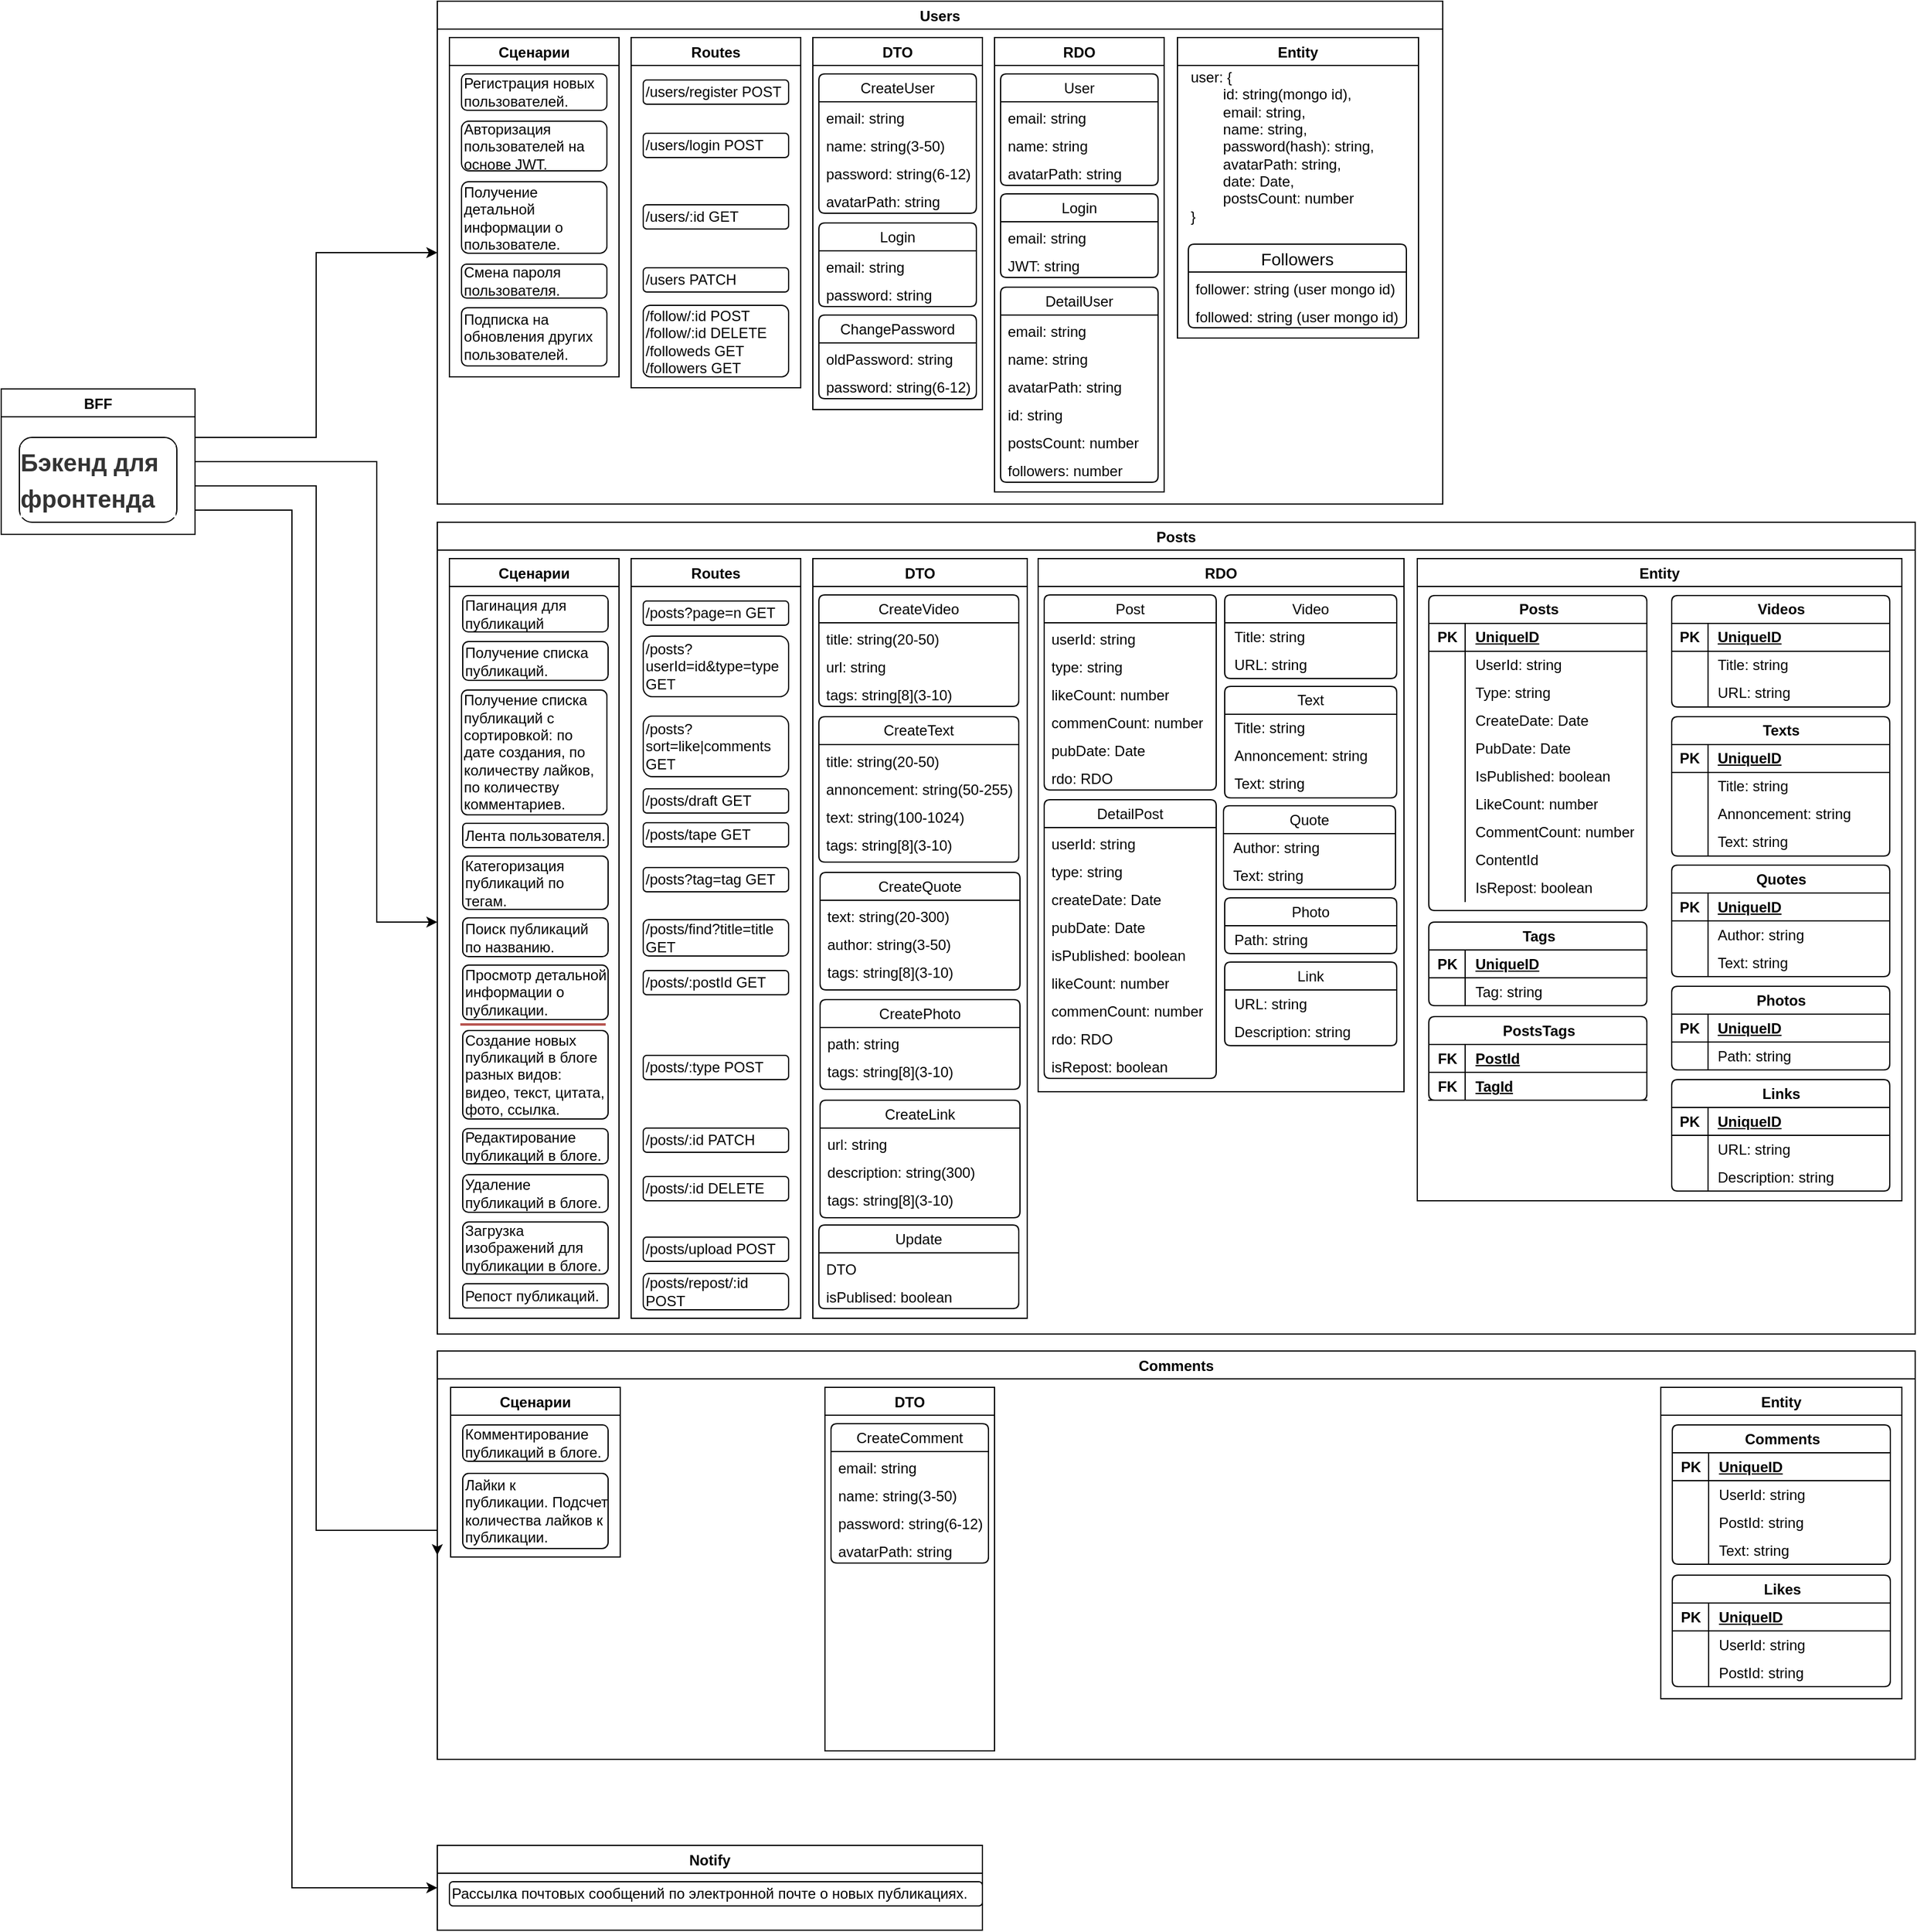 <mxfile version="21.6.2" type="device">
  <diagram name="Страница 1" id="NCzN6s8SH78sK8FHHJCp">
    <mxGraphModel dx="2074" dy="1124" grid="1" gridSize="10" guides="1" tooltips="1" connect="1" arrows="1" fold="1" page="1" pageScale="1" pageWidth="827" pageHeight="1169" math="0" shadow="0">
      <root>
        <mxCell id="0" />
        <mxCell id="1" parent="0" />
        <mxCell id="c85BhNxyTID2QVpNWK1F-32" value="Posts" style="swimlane;gradientColor=none;" parent="1" vertex="1">
          <mxGeometry x="490" y="450" width="1220" height="670" as="geometry" />
        </mxCell>
        <mxCell id="jCEODOxQpJVTlJeo-8HR-56" value="Сценарии" style="swimlane;" parent="c85BhNxyTID2QVpNWK1F-32" vertex="1">
          <mxGeometry x="10" y="30" width="140" height="627" as="geometry" />
        </mxCell>
        <mxCell id="c85BhNxyTID2QVpNWK1F-18" value="Пагинация для публикаций" style="rounded=1;whiteSpace=wrap;html=1;align=left;" parent="jCEODOxQpJVTlJeo-8HR-56" vertex="1">
          <mxGeometry x="11" y="30.5" width="120" height="30" as="geometry" />
        </mxCell>
        <mxCell id="c85BhNxyTID2QVpNWK1F-19" value="&lt;font style=&quot;vertical-align: inherit;&quot;&gt;&lt;font style=&quot;vertical-align: inherit;&quot;&gt;Получение списка публикаций.&lt;/font&gt;&lt;/font&gt;" style="rounded=1;whiteSpace=wrap;html=1;align=left;" parent="jCEODOxQpJVTlJeo-8HR-56" vertex="1">
          <mxGeometry x="11" y="68.5" width="120" height="32" as="geometry" />
        </mxCell>
        <mxCell id="c85BhNxyTID2QVpNWK1F-20" value="&lt;font style=&quot;vertical-align: inherit;&quot;&gt;&lt;font style=&quot;vertical-align: inherit;&quot;&gt;Получение списка публикаций с сортировкой: по дате создания, по количеству лайков, по количеству комментариев.&lt;/font&gt;&lt;/font&gt;" style="rounded=1;whiteSpace=wrap;html=1;align=left;absoluteArcSize=1;arcSize=10;" parent="jCEODOxQpJVTlJeo-8HR-56" vertex="1">
          <mxGeometry x="10" y="108.5" width="120" height="103" as="geometry" />
        </mxCell>
        <mxCell id="c85BhNxyTID2QVpNWK1F-22" value="&lt;font style=&quot;vertical-align: inherit;&quot;&gt;&lt;font style=&quot;vertical-align: inherit;&quot;&gt;Лента пользователя.&lt;/font&gt;&lt;/font&gt;" style="rounded=1;whiteSpace=wrap;html=1;align=left;" parent="jCEODOxQpJVTlJeo-8HR-56" vertex="1">
          <mxGeometry x="11" y="218.5" width="120" height="20" as="geometry" />
        </mxCell>
        <mxCell id="c85BhNxyTID2QVpNWK1F-23" value="&lt;font style=&quot;vertical-align: inherit;&quot;&gt;&lt;font style=&quot;vertical-align: inherit;&quot;&gt;Категоризация публикаций по тегам.&lt;/font&gt;&lt;/font&gt;" style="rounded=1;whiteSpace=wrap;html=1;align=left;absoluteArcSize=1;arcSize=10;" parent="jCEODOxQpJVTlJeo-8HR-56" vertex="1">
          <mxGeometry x="11" y="245.5" width="120" height="44" as="geometry" />
        </mxCell>
        <mxCell id="c85BhNxyTID2QVpNWK1F-25" value="&lt;font style=&quot;vertical-align: inherit;&quot;&gt;&lt;font style=&quot;vertical-align: inherit;&quot;&gt;Поиск публикаций по названию.&lt;/font&gt;&lt;/font&gt;" style="rounded=1;whiteSpace=wrap;html=1;align=left;" parent="jCEODOxQpJVTlJeo-8HR-56" vertex="1">
          <mxGeometry x="11" y="296.5" width="120" height="32" as="geometry" />
        </mxCell>
        <mxCell id="c85BhNxyTID2QVpNWK1F-6" value="&lt;font style=&quot;vertical-align: inherit;&quot;&gt;&lt;font style=&quot;vertical-align: inherit;&quot;&gt;Просмотр детальной информации о публикации.&lt;/font&gt;&lt;/font&gt;" style="rounded=1;whiteSpace=wrap;html=1;align=left;absoluteArcSize=1;arcSize=10;" parent="jCEODOxQpJVTlJeo-8HR-56" vertex="1">
          <mxGeometry x="11" y="335.5" width="120" height="45" as="geometry" />
        </mxCell>
        <mxCell id="IyLXXEBbX27Ri5Ou37Rc-2" value="" style="line;strokeWidth=2;html=1;fillColor=#f8cecc;strokeColor=#b85450;shadow=0;gradientColor=none;" parent="jCEODOxQpJVTlJeo-8HR-56" vertex="1">
          <mxGeometry x="9" y="379.5" width="120" height="10" as="geometry" />
        </mxCell>
        <mxCell id="c85BhNxyTID2QVpNWK1F-5" value="&lt;font style=&quot;vertical-align: inherit;&quot;&gt;&lt;font style=&quot;vertical-align: inherit;&quot;&gt;Создание новых публикаций в блоге разных видов: видео, текст, цитата, фото, ссылка.&lt;/font&gt;&lt;/font&gt;" style="rounded=1;whiteSpace=wrap;html=1;align=left;absoluteArcSize=1;arcSize=10;" parent="jCEODOxQpJVTlJeo-8HR-56" vertex="1">
          <mxGeometry x="11" y="389.5" width="120" height="73" as="geometry" />
        </mxCell>
        <mxCell id="c85BhNxyTID2QVpNWK1F-7" value="&lt;font style=&quot;vertical-align: inherit;&quot;&gt;&lt;font style=&quot;vertical-align: inherit;&quot;&gt;Редактирование публикаций в блоге.&lt;/font&gt;&lt;/font&gt;" style="rounded=1;whiteSpace=wrap;html=1;align=left;" parent="jCEODOxQpJVTlJeo-8HR-56" vertex="1">
          <mxGeometry x="11" y="470.5" width="120" height="29" as="geometry" />
        </mxCell>
        <mxCell id="c85BhNxyTID2QVpNWK1F-8" value="&lt;font style=&quot;vertical-align: inherit;&quot;&gt;&lt;font style=&quot;vertical-align: inherit;&quot;&gt;Удаление публикаций в блоге.&lt;/font&gt;&lt;/font&gt;" style="rounded=1;whiteSpace=wrap;html=1;align=left;" parent="jCEODOxQpJVTlJeo-8HR-56" vertex="1">
          <mxGeometry x="11" y="508.5" width="120" height="31" as="geometry" />
        </mxCell>
        <mxCell id="c85BhNxyTID2QVpNWK1F-9" value="&lt;font style=&quot;vertical-align: inherit;&quot;&gt;&lt;font style=&quot;vertical-align: inherit;&quot;&gt;Загрузка изображений для публикации в блоге.&lt;/font&gt;&lt;/font&gt;" style="rounded=1;whiteSpace=wrap;html=1;align=left;absoluteArcSize=1;arcSize=10;" parent="jCEODOxQpJVTlJeo-8HR-56" vertex="1">
          <mxGeometry x="11" y="547.5" width="120" height="43" as="geometry" />
        </mxCell>
        <mxCell id="c85BhNxyTID2QVpNWK1F-21" value="&lt;font style=&quot;vertical-align: inherit;&quot;&gt;&lt;font style=&quot;vertical-align: inherit;&quot;&gt;Репост публикаций.&lt;/font&gt;&lt;/font&gt;" style="rounded=1;whiteSpace=wrap;html=1;align=left;" parent="jCEODOxQpJVTlJeo-8HR-56" vertex="1">
          <mxGeometry x="11" y="598.5" width="120" height="20" as="geometry" />
        </mxCell>
        <mxCell id="jCEODOxQpJVTlJeo-8HR-64" value="Routes" style="swimlane;" parent="c85BhNxyTID2QVpNWK1F-32" vertex="1">
          <mxGeometry x="160" y="30" width="140" height="627" as="geometry" />
        </mxCell>
        <mxCell id="jCEODOxQpJVTlJeo-8HR-65" value="&lt;font style=&quot;vertical-align: inherit;&quot;&gt;&lt;font style=&quot;vertical-align: inherit;&quot;&gt;/posts?userId=id&amp;amp;type=type GET&lt;/font&gt;&lt;/font&gt;" style="rounded=1;whiteSpace=wrap;html=1;glass=0;container=0;collapsible=0;align=left;absoluteArcSize=0;" parent="jCEODOxQpJVTlJeo-8HR-64" vertex="1">
          <mxGeometry x="10" y="64" width="120" height="50" as="geometry" />
        </mxCell>
        <mxCell id="jCEODOxQpJVTlJeo-8HR-100" value="&lt;font style=&quot;vertical-align: inherit;&quot;&gt;&lt;font style=&quot;vertical-align: inherit;&quot;&gt;/posts?page=n GET&lt;/font&gt;&lt;/font&gt;" style="rounded=1;whiteSpace=wrap;html=1;glass=0;container=0;collapsible=0;align=left;absoluteArcSize=0;" parent="jCEODOxQpJVTlJeo-8HR-64" vertex="1">
          <mxGeometry x="10" y="35" width="120" height="20" as="geometry" />
        </mxCell>
        <mxCell id="jCEODOxQpJVTlJeo-8HR-101" value="&lt;font style=&quot;vertical-align: inherit;&quot;&gt;&lt;font style=&quot;vertical-align: inherit;&quot;&gt;/posts?sort=like|comments GET&lt;/font&gt;&lt;/font&gt;" style="rounded=1;whiteSpace=wrap;html=1;glass=0;container=0;collapsible=0;align=left;absoluteArcSize=0;" parent="jCEODOxQpJVTlJeo-8HR-64" vertex="1">
          <mxGeometry x="10" y="130" width="120" height="50" as="geometry" />
        </mxCell>
        <mxCell id="jCEODOxQpJVTlJeo-8HR-188" value="&lt;font style=&quot;vertical-align: inherit;&quot;&gt;&lt;font style=&quot;vertical-align: inherit;&quot;&gt;/posts/tape GET&lt;/font&gt;&lt;/font&gt;" style="rounded=1;whiteSpace=wrap;html=1;glass=0;container=0;collapsible=0;align=left;absoluteArcSize=0;" parent="jCEODOxQpJVTlJeo-8HR-64" vertex="1">
          <mxGeometry x="10" y="218" width="120" height="20" as="geometry" />
        </mxCell>
        <mxCell id="jCEODOxQpJVTlJeo-8HR-189" value="&lt;font style=&quot;vertical-align: inherit;&quot;&gt;&lt;font style=&quot;vertical-align: inherit;&quot;&gt;/posts?tag=tag GET&lt;/font&gt;&lt;/font&gt;" style="rounded=1;whiteSpace=wrap;html=1;glass=0;container=0;collapsible=0;align=left;absoluteArcSize=0;" parent="jCEODOxQpJVTlJeo-8HR-64" vertex="1">
          <mxGeometry x="10" y="255" width="120" height="20" as="geometry" />
        </mxCell>
        <mxCell id="jCEODOxQpJVTlJeo-8HR-190" value="&lt;font style=&quot;vertical-align: inherit;&quot;&gt;&lt;font style=&quot;vertical-align: inherit;&quot;&gt;/posts/find?title=title GET&lt;/font&gt;&lt;/font&gt;" style="rounded=1;whiteSpace=wrap;html=1;glass=0;container=0;collapsible=0;align=left;absoluteArcSize=0;" parent="jCEODOxQpJVTlJeo-8HR-64" vertex="1">
          <mxGeometry x="10" y="298" width="120" height="30" as="geometry" />
        </mxCell>
        <mxCell id="jCEODOxQpJVTlJeo-8HR-191" value="&lt;font style=&quot;vertical-align: inherit;&quot;&gt;&lt;font style=&quot;vertical-align: inherit;&quot;&gt;/posts/:postId GET&lt;/font&gt;&lt;/font&gt;" style="rounded=1;whiteSpace=wrap;html=1;glass=0;container=0;collapsible=0;align=left;absoluteArcSize=0;" parent="jCEODOxQpJVTlJeo-8HR-64" vertex="1">
          <mxGeometry x="10" y="340" width="120" height="20" as="geometry" />
        </mxCell>
        <mxCell id="jCEODOxQpJVTlJeo-8HR-192" value="&lt;font style=&quot;vertical-align: inherit;&quot;&gt;&lt;font style=&quot;vertical-align: inherit;&quot;&gt;/posts/:type POST&lt;/font&gt;&lt;/font&gt;" style="rounded=1;whiteSpace=wrap;html=1;glass=0;container=0;collapsible=0;align=left;absoluteArcSize=0;" parent="jCEODOxQpJVTlJeo-8HR-64" vertex="1">
          <mxGeometry x="10" y="410" width="120" height="20" as="geometry" />
        </mxCell>
        <mxCell id="jCEODOxQpJVTlJeo-8HR-193" value="&lt;font style=&quot;vertical-align: inherit;&quot;&gt;&lt;font style=&quot;vertical-align: inherit;&quot;&gt;/posts/:id PATCH&lt;/font&gt;&lt;/font&gt;" style="rounded=1;whiteSpace=wrap;html=1;glass=0;container=0;collapsible=0;align=left;absoluteArcSize=0;" parent="jCEODOxQpJVTlJeo-8HR-64" vertex="1">
          <mxGeometry x="10" y="470" width="120" height="20" as="geometry" />
        </mxCell>
        <mxCell id="jCEODOxQpJVTlJeo-8HR-194" value="&lt;font style=&quot;vertical-align: inherit;&quot;&gt;&lt;font style=&quot;vertical-align: inherit;&quot;&gt;/posts/:id DELETE&lt;/font&gt;&lt;/font&gt;" style="rounded=1;whiteSpace=wrap;html=1;glass=0;container=0;collapsible=0;align=left;absoluteArcSize=0;" parent="jCEODOxQpJVTlJeo-8HR-64" vertex="1">
          <mxGeometry x="10" y="510" width="120" height="20" as="geometry" />
        </mxCell>
        <mxCell id="jCEODOxQpJVTlJeo-8HR-195" value="&lt;font style=&quot;vertical-align: inherit;&quot;&gt;&lt;font style=&quot;vertical-align: inherit;&quot;&gt;/posts/upload POST&lt;/font&gt;&lt;/font&gt;" style="rounded=1;whiteSpace=wrap;html=1;glass=0;container=0;collapsible=0;align=left;absoluteArcSize=0;" parent="jCEODOxQpJVTlJeo-8HR-64" vertex="1">
          <mxGeometry x="10" y="560" width="120" height="20" as="geometry" />
        </mxCell>
        <mxCell id="jCEODOxQpJVTlJeo-8HR-196" value="&lt;font style=&quot;vertical-align: inherit;&quot;&gt;&lt;font style=&quot;vertical-align: inherit;&quot;&gt;/posts/repost/:id POST&lt;/font&gt;&lt;/font&gt;" style="rounded=1;whiteSpace=wrap;html=1;glass=0;container=0;collapsible=0;align=left;absoluteArcSize=0;" parent="jCEODOxQpJVTlJeo-8HR-64" vertex="1">
          <mxGeometry x="10" y="590" width="120" height="30" as="geometry" />
        </mxCell>
        <mxCell id="jCEODOxQpJVTlJeo-8HR-300" value="&lt;font style=&quot;vertical-align: inherit;&quot;&gt;&lt;font style=&quot;vertical-align: inherit;&quot;&gt;/posts/draft GET&lt;/font&gt;&lt;/font&gt;" style="rounded=1;whiteSpace=wrap;html=1;glass=0;container=0;collapsible=0;align=left;absoluteArcSize=0;" parent="jCEODOxQpJVTlJeo-8HR-64" vertex="1">
          <mxGeometry x="10" y="190" width="120" height="20" as="geometry" />
        </mxCell>
        <mxCell id="jCEODOxQpJVTlJeo-8HR-70" value="Entity" style="swimlane;rounded=0;" parent="c85BhNxyTID2QVpNWK1F-32" vertex="1">
          <mxGeometry x="809" y="30" width="400" height="530" as="geometry" />
        </mxCell>
        <mxCell id="jCEODOxQpJVTlJeo-8HR-75" value="Posts" style="shape=table;startSize=23;container=1;collapsible=1;childLayout=tableLayout;fixedRows=1;rowLines=0;fontStyle=1;align=center;resizeLast=1;html=1;rounded=1;absoluteArcSize=1;arcSize=10;" parent="jCEODOxQpJVTlJeo-8HR-70" vertex="1">
          <mxGeometry x="9.5" y="30.5" width="180" height="260" as="geometry" />
        </mxCell>
        <mxCell id="jCEODOxQpJVTlJeo-8HR-76" value="" style="shape=tableRow;horizontal=0;startSize=0;swimlaneHead=0;swimlaneBody=0;fillColor=none;collapsible=0;dropTarget=0;points=[[0,0.5],[1,0.5]];portConstraint=eastwest;top=0;left=0;right=0;bottom=1;" parent="jCEODOxQpJVTlJeo-8HR-75" vertex="1">
          <mxGeometry y="23" width="180" height="23" as="geometry" />
        </mxCell>
        <mxCell id="jCEODOxQpJVTlJeo-8HR-77" value="PK" style="shape=partialRectangle;connectable=0;fillColor=none;top=0;left=0;bottom=0;right=0;fontStyle=1;overflow=hidden;whiteSpace=wrap;html=1;" parent="jCEODOxQpJVTlJeo-8HR-76" vertex="1">
          <mxGeometry width="30" height="23" as="geometry">
            <mxRectangle width="30" height="23" as="alternateBounds" />
          </mxGeometry>
        </mxCell>
        <mxCell id="jCEODOxQpJVTlJeo-8HR-78" value="UniqueID" style="shape=partialRectangle;connectable=0;fillColor=none;top=0;left=0;bottom=0;right=0;align=left;spacingLeft=6;fontStyle=5;overflow=hidden;whiteSpace=wrap;html=1;" parent="jCEODOxQpJVTlJeo-8HR-76" vertex="1">
          <mxGeometry x="30" width="150" height="23" as="geometry">
            <mxRectangle width="150" height="23" as="alternateBounds" />
          </mxGeometry>
        </mxCell>
        <mxCell id="jCEODOxQpJVTlJeo-8HR-79" value="" style="shape=tableRow;horizontal=0;startSize=0;swimlaneHead=0;swimlaneBody=0;fillColor=none;collapsible=0;dropTarget=0;points=[[0,0.5],[1,0.5]];portConstraint=eastwest;top=0;left=0;right=0;bottom=0;" parent="jCEODOxQpJVTlJeo-8HR-75" vertex="1">
          <mxGeometry y="46" width="180" height="23" as="geometry" />
        </mxCell>
        <mxCell id="jCEODOxQpJVTlJeo-8HR-80" value="" style="shape=partialRectangle;connectable=0;fillColor=none;top=0;left=0;bottom=0;right=0;editable=1;overflow=hidden;whiteSpace=wrap;html=1;" parent="jCEODOxQpJVTlJeo-8HR-79" vertex="1">
          <mxGeometry width="30" height="23" as="geometry">
            <mxRectangle width="30" height="23" as="alternateBounds" />
          </mxGeometry>
        </mxCell>
        <mxCell id="jCEODOxQpJVTlJeo-8HR-81" value="UserId: string" style="shape=partialRectangle;connectable=0;fillColor=none;top=0;left=0;bottom=0;right=0;align=left;spacingLeft=6;overflow=hidden;whiteSpace=wrap;html=1;" parent="jCEODOxQpJVTlJeo-8HR-79" vertex="1">
          <mxGeometry x="30" width="150" height="23" as="geometry">
            <mxRectangle width="150" height="23" as="alternateBounds" />
          </mxGeometry>
        </mxCell>
        <mxCell id="jCEODOxQpJVTlJeo-8HR-82" value="" style="shape=tableRow;horizontal=0;startSize=0;swimlaneHead=0;swimlaneBody=0;fillColor=none;collapsible=0;dropTarget=0;points=[[0,0.5],[1,0.5]];portConstraint=eastwest;top=0;left=0;right=0;bottom=0;" parent="jCEODOxQpJVTlJeo-8HR-75" vertex="1">
          <mxGeometry y="69" width="180" height="23" as="geometry" />
        </mxCell>
        <mxCell id="jCEODOxQpJVTlJeo-8HR-83" value="" style="shape=partialRectangle;connectable=0;fillColor=none;top=0;left=0;bottom=0;right=0;editable=1;overflow=hidden;whiteSpace=wrap;html=1;" parent="jCEODOxQpJVTlJeo-8HR-82" vertex="1">
          <mxGeometry width="30" height="23" as="geometry">
            <mxRectangle width="30" height="23" as="alternateBounds" />
          </mxGeometry>
        </mxCell>
        <mxCell id="jCEODOxQpJVTlJeo-8HR-84" value="Type: string" style="shape=partialRectangle;connectable=0;fillColor=none;top=0;left=0;bottom=0;right=0;align=left;spacingLeft=6;overflow=hidden;whiteSpace=wrap;html=1;" parent="jCEODOxQpJVTlJeo-8HR-82" vertex="1">
          <mxGeometry x="30" width="150" height="23" as="geometry">
            <mxRectangle width="150" height="23" as="alternateBounds" />
          </mxGeometry>
        </mxCell>
        <mxCell id="jCEODOxQpJVTlJeo-8HR-85" value="" style="shape=tableRow;horizontal=0;startSize=0;swimlaneHead=0;swimlaneBody=0;fillColor=none;collapsible=0;dropTarget=0;points=[[0,0.5],[1,0.5]];portConstraint=eastwest;top=0;left=0;right=0;bottom=0;" parent="jCEODOxQpJVTlJeo-8HR-75" vertex="1">
          <mxGeometry y="92" width="180" height="23" as="geometry" />
        </mxCell>
        <mxCell id="jCEODOxQpJVTlJeo-8HR-86" value="" style="shape=partialRectangle;connectable=0;fillColor=none;top=0;left=0;bottom=0;right=0;editable=1;overflow=hidden;whiteSpace=wrap;html=1;" parent="jCEODOxQpJVTlJeo-8HR-85" vertex="1">
          <mxGeometry width="30" height="23" as="geometry">
            <mxRectangle width="30" height="23" as="alternateBounds" />
          </mxGeometry>
        </mxCell>
        <mxCell id="jCEODOxQpJVTlJeo-8HR-87" value="CreateDate: Date" style="shape=partialRectangle;connectable=0;fillColor=none;top=0;left=0;bottom=0;right=0;align=left;spacingLeft=6;overflow=hidden;whiteSpace=wrap;html=1;" parent="jCEODOxQpJVTlJeo-8HR-85" vertex="1">
          <mxGeometry x="30" width="150" height="23" as="geometry">
            <mxRectangle width="150" height="23" as="alternateBounds" />
          </mxGeometry>
        </mxCell>
        <mxCell id="jCEODOxQpJVTlJeo-8HR-88" value="" style="shape=tableRow;horizontal=0;startSize=0;swimlaneHead=0;swimlaneBody=0;fillColor=none;collapsible=0;dropTarget=0;points=[[0,0.5],[1,0.5]];portConstraint=eastwest;top=0;left=0;right=0;bottom=0;" parent="jCEODOxQpJVTlJeo-8HR-75" vertex="1">
          <mxGeometry y="115" width="180" height="23" as="geometry" />
        </mxCell>
        <mxCell id="jCEODOxQpJVTlJeo-8HR-89" value="" style="shape=partialRectangle;connectable=0;fillColor=none;top=0;left=0;bottom=0;right=0;editable=1;overflow=hidden;whiteSpace=wrap;html=1;" parent="jCEODOxQpJVTlJeo-8HR-88" vertex="1">
          <mxGeometry width="30" height="23" as="geometry">
            <mxRectangle width="30" height="23" as="alternateBounds" />
          </mxGeometry>
        </mxCell>
        <mxCell id="jCEODOxQpJVTlJeo-8HR-90" value="PubDate: Date" style="shape=partialRectangle;connectable=0;fillColor=none;top=0;left=0;bottom=0;right=0;align=left;spacingLeft=6;overflow=hidden;whiteSpace=wrap;html=1;" parent="jCEODOxQpJVTlJeo-8HR-88" vertex="1">
          <mxGeometry x="30" width="150" height="23" as="geometry">
            <mxRectangle width="150" height="23" as="alternateBounds" />
          </mxGeometry>
        </mxCell>
        <mxCell id="jCEODOxQpJVTlJeo-8HR-91" value="" style="shape=tableRow;horizontal=0;startSize=0;swimlaneHead=0;swimlaneBody=0;fillColor=none;collapsible=0;dropTarget=0;points=[[0,0.5],[1,0.5]];portConstraint=eastwest;top=0;left=0;right=0;bottom=0;" parent="jCEODOxQpJVTlJeo-8HR-75" vertex="1">
          <mxGeometry y="138" width="180" height="23" as="geometry" />
        </mxCell>
        <mxCell id="jCEODOxQpJVTlJeo-8HR-92" value="" style="shape=partialRectangle;connectable=0;fillColor=none;top=0;left=0;bottom=0;right=0;editable=1;overflow=hidden;whiteSpace=wrap;html=1;" parent="jCEODOxQpJVTlJeo-8HR-91" vertex="1">
          <mxGeometry width="30" height="23" as="geometry">
            <mxRectangle width="30" height="23" as="alternateBounds" />
          </mxGeometry>
        </mxCell>
        <mxCell id="jCEODOxQpJVTlJeo-8HR-93" value="IsPublished: boolean" style="shape=partialRectangle;connectable=0;fillColor=none;top=0;left=0;bottom=0;right=0;align=left;spacingLeft=6;overflow=hidden;whiteSpace=wrap;html=1;" parent="jCEODOxQpJVTlJeo-8HR-91" vertex="1">
          <mxGeometry x="30" width="150" height="23" as="geometry">
            <mxRectangle width="150" height="23" as="alternateBounds" />
          </mxGeometry>
        </mxCell>
        <mxCell id="jCEODOxQpJVTlJeo-8HR-94" value="" style="shape=tableRow;horizontal=0;startSize=0;swimlaneHead=0;swimlaneBody=0;fillColor=none;collapsible=0;dropTarget=0;points=[[0,0.5],[1,0.5]];portConstraint=eastwest;top=0;left=0;right=0;bottom=0;" parent="jCEODOxQpJVTlJeo-8HR-75" vertex="1">
          <mxGeometry y="161" width="180" height="23" as="geometry" />
        </mxCell>
        <mxCell id="jCEODOxQpJVTlJeo-8HR-95" value="" style="shape=partialRectangle;connectable=0;fillColor=none;top=0;left=0;bottom=0;right=0;editable=1;overflow=hidden;whiteSpace=wrap;html=1;" parent="jCEODOxQpJVTlJeo-8HR-94" vertex="1">
          <mxGeometry width="30" height="23" as="geometry">
            <mxRectangle width="30" height="23" as="alternateBounds" />
          </mxGeometry>
        </mxCell>
        <mxCell id="jCEODOxQpJVTlJeo-8HR-96" value="LikeCount: number" style="shape=partialRectangle;connectable=0;fillColor=none;top=0;left=0;bottom=0;right=0;align=left;spacingLeft=6;overflow=hidden;whiteSpace=wrap;html=1;" parent="jCEODOxQpJVTlJeo-8HR-94" vertex="1">
          <mxGeometry x="30" width="150" height="23" as="geometry">
            <mxRectangle width="150" height="23" as="alternateBounds" />
          </mxGeometry>
        </mxCell>
        <mxCell id="jCEODOxQpJVTlJeo-8HR-97" value="" style="shape=tableRow;horizontal=0;startSize=0;swimlaneHead=0;swimlaneBody=0;fillColor=none;collapsible=0;dropTarget=0;points=[[0,0.5],[1,0.5]];portConstraint=eastwest;top=0;left=0;right=0;bottom=0;" parent="jCEODOxQpJVTlJeo-8HR-75" vertex="1">
          <mxGeometry y="184" width="180" height="23" as="geometry" />
        </mxCell>
        <mxCell id="jCEODOxQpJVTlJeo-8HR-98" value="" style="shape=partialRectangle;connectable=0;fillColor=none;top=0;left=0;bottom=0;right=0;editable=1;overflow=hidden;whiteSpace=wrap;html=1;" parent="jCEODOxQpJVTlJeo-8HR-97" vertex="1">
          <mxGeometry width="30" height="23" as="geometry">
            <mxRectangle width="30" height="23" as="alternateBounds" />
          </mxGeometry>
        </mxCell>
        <mxCell id="jCEODOxQpJVTlJeo-8HR-99" value="CommentCount: number" style="shape=partialRectangle;connectable=0;fillColor=none;top=0;left=0;bottom=0;right=0;align=left;spacingLeft=6;overflow=hidden;whiteSpace=wrap;html=1;" parent="jCEODOxQpJVTlJeo-8HR-97" vertex="1">
          <mxGeometry x="30" width="150" height="23" as="geometry">
            <mxRectangle width="150" height="23" as="alternateBounds" />
          </mxGeometry>
        </mxCell>
        <mxCell id="jCEODOxQpJVTlJeo-8HR-129" value="" style="shape=tableRow;horizontal=0;startSize=0;swimlaneHead=0;swimlaneBody=0;fillColor=none;collapsible=0;dropTarget=0;points=[[0,0.5],[1,0.5]];portConstraint=eastwest;top=0;left=0;right=0;bottom=0;" parent="jCEODOxQpJVTlJeo-8HR-75" vertex="1">
          <mxGeometry y="207" width="180" height="23" as="geometry" />
        </mxCell>
        <mxCell id="jCEODOxQpJVTlJeo-8HR-130" value="" style="shape=partialRectangle;connectable=0;fillColor=none;top=0;left=0;bottom=0;right=0;editable=1;overflow=hidden;whiteSpace=wrap;html=1;" parent="jCEODOxQpJVTlJeo-8HR-129" vertex="1">
          <mxGeometry width="30" height="23" as="geometry">
            <mxRectangle width="30" height="23" as="alternateBounds" />
          </mxGeometry>
        </mxCell>
        <mxCell id="jCEODOxQpJVTlJeo-8HR-131" value="ContentId" style="shape=partialRectangle;connectable=0;fillColor=none;top=0;left=0;bottom=0;right=0;align=left;spacingLeft=6;overflow=hidden;whiteSpace=wrap;html=1;" parent="jCEODOxQpJVTlJeo-8HR-129" vertex="1">
          <mxGeometry x="30" width="150" height="23" as="geometry">
            <mxRectangle width="150" height="23" as="alternateBounds" />
          </mxGeometry>
        </mxCell>
        <mxCell id="jCEODOxQpJVTlJeo-8HR-185" value="" style="shape=tableRow;horizontal=0;startSize=0;swimlaneHead=0;swimlaneBody=0;fillColor=none;collapsible=0;dropTarget=0;points=[[0,0.5],[1,0.5]];portConstraint=eastwest;top=0;left=0;right=0;bottom=0;" parent="jCEODOxQpJVTlJeo-8HR-75" vertex="1">
          <mxGeometry y="230" width="180" height="23" as="geometry" />
        </mxCell>
        <mxCell id="jCEODOxQpJVTlJeo-8HR-186" value="" style="shape=partialRectangle;connectable=0;fillColor=none;top=0;left=0;bottom=0;right=0;editable=1;overflow=hidden;whiteSpace=wrap;html=1;" parent="jCEODOxQpJVTlJeo-8HR-185" vertex="1">
          <mxGeometry width="30" height="23" as="geometry">
            <mxRectangle width="30" height="23" as="alternateBounds" />
          </mxGeometry>
        </mxCell>
        <mxCell id="jCEODOxQpJVTlJeo-8HR-187" value="IsRepost: boolean" style="shape=partialRectangle;connectable=0;fillColor=none;top=0;left=0;bottom=0;right=0;align=left;spacingLeft=6;overflow=hidden;whiteSpace=wrap;html=1;" parent="jCEODOxQpJVTlJeo-8HR-185" vertex="1">
          <mxGeometry x="30" width="150" height="23" as="geometry">
            <mxRectangle width="150" height="23" as="alternateBounds" />
          </mxGeometry>
        </mxCell>
        <mxCell id="jCEODOxQpJVTlJeo-8HR-105" value="Tags" style="shape=table;startSize=23;container=1;collapsible=1;childLayout=tableLayout;fixedRows=1;rowLines=0;fontStyle=1;align=center;resizeLast=1;html=1;absoluteArcSize=1;arcSize=10;rounded=1;" parent="jCEODOxQpJVTlJeo-8HR-70" vertex="1">
          <mxGeometry x="9.5" y="300" width="180" height="69" as="geometry" />
        </mxCell>
        <mxCell id="jCEODOxQpJVTlJeo-8HR-106" value="" style="shape=tableRow;horizontal=0;startSize=0;swimlaneHead=0;swimlaneBody=0;fillColor=none;collapsible=0;dropTarget=0;points=[[0,0.5],[1,0.5]];portConstraint=eastwest;top=0;left=0;right=0;bottom=1;" parent="jCEODOxQpJVTlJeo-8HR-105" vertex="1">
          <mxGeometry y="23" width="180" height="23" as="geometry" />
        </mxCell>
        <mxCell id="jCEODOxQpJVTlJeo-8HR-107" value="PK" style="shape=partialRectangle;connectable=0;fillColor=none;top=0;left=0;bottom=0;right=0;fontStyle=1;overflow=hidden;whiteSpace=wrap;html=1;" parent="jCEODOxQpJVTlJeo-8HR-106" vertex="1">
          <mxGeometry width="30" height="23" as="geometry">
            <mxRectangle width="30" height="23" as="alternateBounds" />
          </mxGeometry>
        </mxCell>
        <mxCell id="jCEODOxQpJVTlJeo-8HR-108" value="UniqueID" style="shape=partialRectangle;connectable=0;fillColor=none;top=0;left=0;bottom=0;right=0;align=left;spacingLeft=6;fontStyle=5;overflow=hidden;whiteSpace=wrap;html=1;" parent="jCEODOxQpJVTlJeo-8HR-106" vertex="1">
          <mxGeometry x="30" width="150" height="23" as="geometry">
            <mxRectangle width="150" height="23" as="alternateBounds" />
          </mxGeometry>
        </mxCell>
        <mxCell id="jCEODOxQpJVTlJeo-8HR-109" value="" style="shape=tableRow;horizontal=0;startSize=0;swimlaneHead=0;swimlaneBody=0;fillColor=none;collapsible=0;dropTarget=0;points=[[0,0.5],[1,0.5]];portConstraint=eastwest;top=0;left=0;right=0;bottom=0;" parent="jCEODOxQpJVTlJeo-8HR-105" vertex="1">
          <mxGeometry y="46" width="180" height="23" as="geometry" />
        </mxCell>
        <mxCell id="jCEODOxQpJVTlJeo-8HR-110" value="" style="shape=partialRectangle;connectable=0;fillColor=none;top=0;left=0;bottom=0;right=0;editable=1;overflow=hidden;whiteSpace=wrap;html=1;" parent="jCEODOxQpJVTlJeo-8HR-109" vertex="1">
          <mxGeometry width="30" height="23" as="geometry">
            <mxRectangle width="30" height="23" as="alternateBounds" />
          </mxGeometry>
        </mxCell>
        <mxCell id="jCEODOxQpJVTlJeo-8HR-111" value="Tag: string" style="shape=partialRectangle;connectable=0;fillColor=none;top=0;left=0;bottom=0;right=0;align=left;spacingLeft=6;overflow=hidden;whiteSpace=wrap;html=1;" parent="jCEODOxQpJVTlJeo-8HR-109" vertex="1">
          <mxGeometry x="30" width="150" height="23" as="geometry">
            <mxRectangle width="150" height="23" as="alternateBounds" />
          </mxGeometry>
        </mxCell>
        <mxCell id="jCEODOxQpJVTlJeo-8HR-118" value="PostsTags" style="shape=table;startSize=23;container=1;collapsible=1;childLayout=tableLayout;fixedRows=1;rowLines=0;fontStyle=1;align=center;resizeLast=1;html=1;absoluteArcSize=1;arcSize=10;rounded=1;" parent="jCEODOxQpJVTlJeo-8HR-70" vertex="1">
          <mxGeometry x="9.5" y="378" width="180" height="69" as="geometry" />
        </mxCell>
        <mxCell id="jCEODOxQpJVTlJeo-8HR-119" value="" style="shape=tableRow;horizontal=0;startSize=0;swimlaneHead=0;swimlaneBody=0;fillColor=none;collapsible=0;dropTarget=0;points=[[0,0.5],[1,0.5]];portConstraint=eastwest;top=0;left=0;right=0;bottom=1;" parent="jCEODOxQpJVTlJeo-8HR-118" vertex="1">
          <mxGeometry y="23" width="180" height="23" as="geometry" />
        </mxCell>
        <mxCell id="jCEODOxQpJVTlJeo-8HR-120" value="FK" style="shape=partialRectangle;connectable=0;fillColor=none;top=0;left=0;bottom=0;right=0;fontStyle=1;overflow=hidden;whiteSpace=wrap;html=1;" parent="jCEODOxQpJVTlJeo-8HR-119" vertex="1">
          <mxGeometry width="30" height="23" as="geometry">
            <mxRectangle width="30" height="23" as="alternateBounds" />
          </mxGeometry>
        </mxCell>
        <mxCell id="jCEODOxQpJVTlJeo-8HR-121" value="PostId" style="shape=partialRectangle;connectable=0;fillColor=none;top=0;left=0;bottom=0;right=0;align=left;spacingLeft=6;fontStyle=5;overflow=hidden;whiteSpace=wrap;html=1;" parent="jCEODOxQpJVTlJeo-8HR-119" vertex="1">
          <mxGeometry x="30" width="150" height="23" as="geometry">
            <mxRectangle width="150" height="23" as="alternateBounds" />
          </mxGeometry>
        </mxCell>
        <mxCell id="jCEODOxQpJVTlJeo-8HR-125" value="" style="shape=tableRow;horizontal=0;startSize=0;swimlaneHead=0;swimlaneBody=0;fillColor=none;collapsible=0;dropTarget=0;points=[[0,0.5],[1,0.5]];portConstraint=eastwest;top=0;left=0;right=0;bottom=1;" parent="jCEODOxQpJVTlJeo-8HR-118" vertex="1">
          <mxGeometry y="46" width="180" height="23" as="geometry" />
        </mxCell>
        <mxCell id="jCEODOxQpJVTlJeo-8HR-126" value="FK" style="shape=partialRectangle;connectable=0;fillColor=none;top=0;left=0;bottom=0;right=0;fontStyle=1;overflow=hidden;whiteSpace=wrap;html=1;" parent="jCEODOxQpJVTlJeo-8HR-125" vertex="1">
          <mxGeometry width="30" height="23" as="geometry">
            <mxRectangle width="30" height="23" as="alternateBounds" />
          </mxGeometry>
        </mxCell>
        <mxCell id="jCEODOxQpJVTlJeo-8HR-127" value="TagId" style="shape=partialRectangle;connectable=0;fillColor=none;top=0;left=0;bottom=0;right=0;align=left;spacingLeft=6;fontStyle=5;overflow=hidden;whiteSpace=wrap;html=1;" parent="jCEODOxQpJVTlJeo-8HR-125" vertex="1">
          <mxGeometry x="30" width="150" height="23" as="geometry">
            <mxRectangle width="150" height="23" as="alternateBounds" />
          </mxGeometry>
        </mxCell>
        <mxCell id="jCEODOxQpJVTlJeo-8HR-132" value="Videos" style="shape=table;startSize=23;container=1;collapsible=1;childLayout=tableLayout;fixedRows=1;rowLines=0;fontStyle=1;align=center;resizeLast=1;html=1;absoluteArcSize=1;arcSize=10;rounded=1;" parent="jCEODOxQpJVTlJeo-8HR-70" vertex="1">
          <mxGeometry x="210" y="30.5" width="180" height="92" as="geometry" />
        </mxCell>
        <mxCell id="jCEODOxQpJVTlJeo-8HR-133" value="" style="shape=tableRow;horizontal=0;startSize=0;swimlaneHead=0;swimlaneBody=0;fillColor=none;collapsible=0;dropTarget=0;points=[[0,0.5],[1,0.5]];portConstraint=eastwest;top=0;left=0;right=0;bottom=1;" parent="jCEODOxQpJVTlJeo-8HR-132" vertex="1">
          <mxGeometry y="23" width="180" height="23" as="geometry" />
        </mxCell>
        <mxCell id="jCEODOxQpJVTlJeo-8HR-134" value="PK" style="shape=partialRectangle;connectable=0;fillColor=none;top=0;left=0;bottom=0;right=0;fontStyle=1;overflow=hidden;whiteSpace=wrap;html=1;" parent="jCEODOxQpJVTlJeo-8HR-133" vertex="1">
          <mxGeometry width="30" height="23" as="geometry">
            <mxRectangle width="30" height="23" as="alternateBounds" />
          </mxGeometry>
        </mxCell>
        <mxCell id="jCEODOxQpJVTlJeo-8HR-135" value="UniqueID" style="shape=partialRectangle;connectable=0;fillColor=none;top=0;left=0;bottom=0;right=0;align=left;spacingLeft=6;fontStyle=5;overflow=hidden;whiteSpace=wrap;html=1;" parent="jCEODOxQpJVTlJeo-8HR-133" vertex="1">
          <mxGeometry x="30" width="150" height="23" as="geometry">
            <mxRectangle width="150" height="23" as="alternateBounds" />
          </mxGeometry>
        </mxCell>
        <mxCell id="jCEODOxQpJVTlJeo-8HR-136" value="" style="shape=tableRow;horizontal=0;startSize=0;swimlaneHead=0;swimlaneBody=0;fillColor=none;collapsible=0;dropTarget=0;points=[[0,0.5],[1,0.5]];portConstraint=eastwest;top=0;left=0;right=0;bottom=0;" parent="jCEODOxQpJVTlJeo-8HR-132" vertex="1">
          <mxGeometry y="46" width="180" height="23" as="geometry" />
        </mxCell>
        <mxCell id="jCEODOxQpJVTlJeo-8HR-137" value="" style="shape=partialRectangle;connectable=0;fillColor=none;top=0;left=0;bottom=0;right=0;editable=1;overflow=hidden;whiteSpace=wrap;html=1;" parent="jCEODOxQpJVTlJeo-8HR-136" vertex="1">
          <mxGeometry width="30" height="23" as="geometry">
            <mxRectangle width="30" height="23" as="alternateBounds" />
          </mxGeometry>
        </mxCell>
        <mxCell id="jCEODOxQpJVTlJeo-8HR-138" value="Title: string" style="shape=partialRectangle;connectable=0;fillColor=none;top=0;left=0;bottom=0;right=0;align=left;spacingLeft=6;overflow=hidden;whiteSpace=wrap;html=1;" parent="jCEODOxQpJVTlJeo-8HR-136" vertex="1">
          <mxGeometry x="30" width="150" height="23" as="geometry">
            <mxRectangle width="150" height="23" as="alternateBounds" />
          </mxGeometry>
        </mxCell>
        <mxCell id="jCEODOxQpJVTlJeo-8HR-139" value="" style="shape=tableRow;horizontal=0;startSize=0;swimlaneHead=0;swimlaneBody=0;fillColor=none;collapsible=0;dropTarget=0;points=[[0,0.5],[1,0.5]];portConstraint=eastwest;top=0;left=0;right=0;bottom=0;" parent="jCEODOxQpJVTlJeo-8HR-132" vertex="1">
          <mxGeometry y="69" width="180" height="23" as="geometry" />
        </mxCell>
        <mxCell id="jCEODOxQpJVTlJeo-8HR-140" value="" style="shape=partialRectangle;connectable=0;fillColor=none;top=0;left=0;bottom=0;right=0;editable=1;overflow=hidden;whiteSpace=wrap;html=1;" parent="jCEODOxQpJVTlJeo-8HR-139" vertex="1">
          <mxGeometry width="30" height="23" as="geometry">
            <mxRectangle width="30" height="23" as="alternateBounds" />
          </mxGeometry>
        </mxCell>
        <mxCell id="jCEODOxQpJVTlJeo-8HR-141" value="URL: string" style="shape=partialRectangle;connectable=0;fillColor=none;top=0;left=0;bottom=0;right=0;align=left;spacingLeft=6;overflow=hidden;whiteSpace=wrap;html=1;" parent="jCEODOxQpJVTlJeo-8HR-139" vertex="1">
          <mxGeometry x="30" width="150" height="23" as="geometry">
            <mxRectangle width="150" height="23" as="alternateBounds" />
          </mxGeometry>
        </mxCell>
        <mxCell id="jCEODOxQpJVTlJeo-8HR-142" value="Texts" style="shape=table;startSize=23;container=1;collapsible=1;childLayout=tableLayout;fixedRows=1;rowLines=0;fontStyle=1;align=center;resizeLast=1;html=1;absoluteArcSize=1;arcSize=10;rounded=1;" parent="jCEODOxQpJVTlJeo-8HR-70" vertex="1">
          <mxGeometry x="210" y="130.5" width="180" height="115" as="geometry" />
        </mxCell>
        <mxCell id="jCEODOxQpJVTlJeo-8HR-143" value="" style="shape=tableRow;horizontal=0;startSize=0;swimlaneHead=0;swimlaneBody=0;fillColor=none;collapsible=0;dropTarget=0;points=[[0,0.5],[1,0.5]];portConstraint=eastwest;top=0;left=0;right=0;bottom=1;" parent="jCEODOxQpJVTlJeo-8HR-142" vertex="1">
          <mxGeometry y="23" width="180" height="23" as="geometry" />
        </mxCell>
        <mxCell id="jCEODOxQpJVTlJeo-8HR-144" value="PK" style="shape=partialRectangle;connectable=0;fillColor=none;top=0;left=0;bottom=0;right=0;fontStyle=1;overflow=hidden;whiteSpace=wrap;html=1;" parent="jCEODOxQpJVTlJeo-8HR-143" vertex="1">
          <mxGeometry width="30" height="23" as="geometry">
            <mxRectangle width="30" height="23" as="alternateBounds" />
          </mxGeometry>
        </mxCell>
        <mxCell id="jCEODOxQpJVTlJeo-8HR-145" value="UniqueID" style="shape=partialRectangle;connectable=0;fillColor=none;top=0;left=0;bottom=0;right=0;align=left;spacingLeft=6;fontStyle=5;overflow=hidden;whiteSpace=wrap;html=1;" parent="jCEODOxQpJVTlJeo-8HR-143" vertex="1">
          <mxGeometry x="30" width="150" height="23" as="geometry">
            <mxRectangle width="150" height="23" as="alternateBounds" />
          </mxGeometry>
        </mxCell>
        <mxCell id="jCEODOxQpJVTlJeo-8HR-146" value="" style="shape=tableRow;horizontal=0;startSize=0;swimlaneHead=0;swimlaneBody=0;fillColor=none;collapsible=0;dropTarget=0;points=[[0,0.5],[1,0.5]];portConstraint=eastwest;top=0;left=0;right=0;bottom=0;" parent="jCEODOxQpJVTlJeo-8HR-142" vertex="1">
          <mxGeometry y="46" width="180" height="23" as="geometry" />
        </mxCell>
        <mxCell id="jCEODOxQpJVTlJeo-8HR-147" value="" style="shape=partialRectangle;connectable=0;fillColor=none;top=0;left=0;bottom=0;right=0;editable=1;overflow=hidden;whiteSpace=wrap;html=1;" parent="jCEODOxQpJVTlJeo-8HR-146" vertex="1">
          <mxGeometry width="30" height="23" as="geometry">
            <mxRectangle width="30" height="23" as="alternateBounds" />
          </mxGeometry>
        </mxCell>
        <mxCell id="jCEODOxQpJVTlJeo-8HR-148" value="Title: string" style="shape=partialRectangle;connectable=0;fillColor=none;top=0;left=0;bottom=0;right=0;align=left;spacingLeft=6;overflow=hidden;whiteSpace=wrap;html=1;" parent="jCEODOxQpJVTlJeo-8HR-146" vertex="1">
          <mxGeometry x="30" width="150" height="23" as="geometry">
            <mxRectangle width="150" height="23" as="alternateBounds" />
          </mxGeometry>
        </mxCell>
        <mxCell id="jCEODOxQpJVTlJeo-8HR-149" value="" style="shape=tableRow;horizontal=0;startSize=0;swimlaneHead=0;swimlaneBody=0;fillColor=none;collapsible=0;dropTarget=0;points=[[0,0.5],[1,0.5]];portConstraint=eastwest;top=0;left=0;right=0;bottom=0;" parent="jCEODOxQpJVTlJeo-8HR-142" vertex="1">
          <mxGeometry y="69" width="180" height="23" as="geometry" />
        </mxCell>
        <mxCell id="jCEODOxQpJVTlJeo-8HR-150" value="" style="shape=partialRectangle;connectable=0;fillColor=none;top=0;left=0;bottom=0;right=0;editable=1;overflow=hidden;whiteSpace=wrap;html=1;" parent="jCEODOxQpJVTlJeo-8HR-149" vertex="1">
          <mxGeometry width="30" height="23" as="geometry">
            <mxRectangle width="30" height="23" as="alternateBounds" />
          </mxGeometry>
        </mxCell>
        <mxCell id="jCEODOxQpJVTlJeo-8HR-151" value="Annoncement: string" style="shape=partialRectangle;connectable=0;fillColor=none;top=0;left=0;bottom=0;right=0;align=left;spacingLeft=6;overflow=hidden;whiteSpace=wrap;html=1;" parent="jCEODOxQpJVTlJeo-8HR-149" vertex="1">
          <mxGeometry x="30" width="150" height="23" as="geometry">
            <mxRectangle width="150" height="23" as="alternateBounds" />
          </mxGeometry>
        </mxCell>
        <mxCell id="jCEODOxQpJVTlJeo-8HR-162" value="" style="shape=tableRow;horizontal=0;startSize=0;swimlaneHead=0;swimlaneBody=0;fillColor=none;collapsible=0;dropTarget=0;points=[[0,0.5],[1,0.5]];portConstraint=eastwest;top=0;left=0;right=0;bottom=0;" parent="jCEODOxQpJVTlJeo-8HR-142" vertex="1">
          <mxGeometry y="92" width="180" height="23" as="geometry" />
        </mxCell>
        <mxCell id="jCEODOxQpJVTlJeo-8HR-163" value="" style="shape=partialRectangle;connectable=0;fillColor=none;top=0;left=0;bottom=0;right=0;editable=1;overflow=hidden;whiteSpace=wrap;html=1;" parent="jCEODOxQpJVTlJeo-8HR-162" vertex="1">
          <mxGeometry width="30" height="23" as="geometry">
            <mxRectangle width="30" height="23" as="alternateBounds" />
          </mxGeometry>
        </mxCell>
        <mxCell id="jCEODOxQpJVTlJeo-8HR-164" value="Text: string" style="shape=partialRectangle;connectable=0;fillColor=none;top=0;left=0;bottom=0;right=0;align=left;spacingLeft=6;overflow=hidden;whiteSpace=wrap;html=1;" parent="jCEODOxQpJVTlJeo-8HR-162" vertex="1">
          <mxGeometry x="30" width="150" height="23" as="geometry">
            <mxRectangle width="150" height="23" as="alternateBounds" />
          </mxGeometry>
        </mxCell>
        <mxCell id="jCEODOxQpJVTlJeo-8HR-152" value="Quotes" style="shape=table;startSize=23;container=1;collapsible=1;childLayout=tableLayout;fixedRows=1;rowLines=0;fontStyle=1;align=center;resizeLast=1;html=1;absoluteArcSize=1;arcSize=10;rounded=1;" parent="jCEODOxQpJVTlJeo-8HR-70" vertex="1">
          <mxGeometry x="210" y="253" width="180" height="92" as="geometry" />
        </mxCell>
        <mxCell id="jCEODOxQpJVTlJeo-8HR-153" value="" style="shape=tableRow;horizontal=0;startSize=0;swimlaneHead=0;swimlaneBody=0;fillColor=none;collapsible=0;dropTarget=0;points=[[0,0.5],[1,0.5]];portConstraint=eastwest;top=0;left=0;right=0;bottom=1;" parent="jCEODOxQpJVTlJeo-8HR-152" vertex="1">
          <mxGeometry y="23" width="180" height="23" as="geometry" />
        </mxCell>
        <mxCell id="jCEODOxQpJVTlJeo-8HR-154" value="PK" style="shape=partialRectangle;connectable=0;fillColor=none;top=0;left=0;bottom=0;right=0;fontStyle=1;overflow=hidden;whiteSpace=wrap;html=1;" parent="jCEODOxQpJVTlJeo-8HR-153" vertex="1">
          <mxGeometry width="30" height="23" as="geometry">
            <mxRectangle width="30" height="23" as="alternateBounds" />
          </mxGeometry>
        </mxCell>
        <mxCell id="jCEODOxQpJVTlJeo-8HR-155" value="UniqueID" style="shape=partialRectangle;connectable=0;fillColor=none;top=0;left=0;bottom=0;right=0;align=left;spacingLeft=6;fontStyle=5;overflow=hidden;whiteSpace=wrap;html=1;" parent="jCEODOxQpJVTlJeo-8HR-153" vertex="1">
          <mxGeometry x="30" width="150" height="23" as="geometry">
            <mxRectangle width="150" height="23" as="alternateBounds" />
          </mxGeometry>
        </mxCell>
        <mxCell id="jCEODOxQpJVTlJeo-8HR-156" value="" style="shape=tableRow;horizontal=0;startSize=0;swimlaneHead=0;swimlaneBody=0;fillColor=none;collapsible=0;dropTarget=0;points=[[0,0.5],[1,0.5]];portConstraint=eastwest;top=0;left=0;right=0;bottom=0;" parent="jCEODOxQpJVTlJeo-8HR-152" vertex="1">
          <mxGeometry y="46" width="180" height="23" as="geometry" />
        </mxCell>
        <mxCell id="jCEODOxQpJVTlJeo-8HR-157" value="" style="shape=partialRectangle;connectable=0;fillColor=none;top=0;left=0;bottom=0;right=0;editable=1;overflow=hidden;whiteSpace=wrap;html=1;" parent="jCEODOxQpJVTlJeo-8HR-156" vertex="1">
          <mxGeometry width="30" height="23" as="geometry">
            <mxRectangle width="30" height="23" as="alternateBounds" />
          </mxGeometry>
        </mxCell>
        <mxCell id="jCEODOxQpJVTlJeo-8HR-158" value="Author: string" style="shape=partialRectangle;connectable=0;fillColor=none;top=0;left=0;bottom=0;right=0;align=left;spacingLeft=6;overflow=hidden;whiteSpace=wrap;html=1;" parent="jCEODOxQpJVTlJeo-8HR-156" vertex="1">
          <mxGeometry x="30" width="150" height="23" as="geometry">
            <mxRectangle width="150" height="23" as="alternateBounds" />
          </mxGeometry>
        </mxCell>
        <mxCell id="jCEODOxQpJVTlJeo-8HR-159" value="" style="shape=tableRow;horizontal=0;startSize=0;swimlaneHead=0;swimlaneBody=0;fillColor=none;collapsible=0;dropTarget=0;points=[[0,0.5],[1,0.5]];portConstraint=eastwest;top=0;left=0;right=0;bottom=0;" parent="jCEODOxQpJVTlJeo-8HR-152" vertex="1">
          <mxGeometry y="69" width="180" height="23" as="geometry" />
        </mxCell>
        <mxCell id="jCEODOxQpJVTlJeo-8HR-160" value="" style="shape=partialRectangle;connectable=0;fillColor=none;top=0;left=0;bottom=0;right=0;editable=1;overflow=hidden;whiteSpace=wrap;html=1;" parent="jCEODOxQpJVTlJeo-8HR-159" vertex="1">
          <mxGeometry width="30" height="23" as="geometry">
            <mxRectangle width="30" height="23" as="alternateBounds" />
          </mxGeometry>
        </mxCell>
        <mxCell id="jCEODOxQpJVTlJeo-8HR-161" value="Text: string" style="shape=partialRectangle;connectable=0;fillColor=none;top=0;left=0;bottom=0;right=0;align=left;spacingLeft=6;overflow=hidden;whiteSpace=wrap;html=1;" parent="jCEODOxQpJVTlJeo-8HR-159" vertex="1">
          <mxGeometry x="30" width="150" height="23" as="geometry">
            <mxRectangle width="150" height="23" as="alternateBounds" />
          </mxGeometry>
        </mxCell>
        <mxCell id="jCEODOxQpJVTlJeo-8HR-165" value="Photos" style="shape=table;startSize=23;container=1;collapsible=1;childLayout=tableLayout;fixedRows=1;rowLines=0;fontStyle=1;align=center;resizeLast=1;html=1;absoluteArcSize=1;arcSize=10;rounded=1;" parent="jCEODOxQpJVTlJeo-8HR-70" vertex="1">
          <mxGeometry x="210" y="353" width="180" height="69" as="geometry" />
        </mxCell>
        <mxCell id="jCEODOxQpJVTlJeo-8HR-166" value="" style="shape=tableRow;horizontal=0;startSize=0;swimlaneHead=0;swimlaneBody=0;fillColor=none;collapsible=0;dropTarget=0;points=[[0,0.5],[1,0.5]];portConstraint=eastwest;top=0;left=0;right=0;bottom=1;" parent="jCEODOxQpJVTlJeo-8HR-165" vertex="1">
          <mxGeometry y="23" width="180" height="23" as="geometry" />
        </mxCell>
        <mxCell id="jCEODOxQpJVTlJeo-8HR-167" value="PK" style="shape=partialRectangle;connectable=0;fillColor=none;top=0;left=0;bottom=0;right=0;fontStyle=1;overflow=hidden;whiteSpace=wrap;html=1;" parent="jCEODOxQpJVTlJeo-8HR-166" vertex="1">
          <mxGeometry width="30" height="23" as="geometry">
            <mxRectangle width="30" height="23" as="alternateBounds" />
          </mxGeometry>
        </mxCell>
        <mxCell id="jCEODOxQpJVTlJeo-8HR-168" value="UniqueID" style="shape=partialRectangle;connectable=0;fillColor=none;top=0;left=0;bottom=0;right=0;align=left;spacingLeft=6;fontStyle=5;overflow=hidden;whiteSpace=wrap;html=1;" parent="jCEODOxQpJVTlJeo-8HR-166" vertex="1">
          <mxGeometry x="30" width="150" height="23" as="geometry">
            <mxRectangle width="150" height="23" as="alternateBounds" />
          </mxGeometry>
        </mxCell>
        <mxCell id="jCEODOxQpJVTlJeo-8HR-169" value="" style="shape=tableRow;horizontal=0;startSize=0;swimlaneHead=0;swimlaneBody=0;fillColor=none;collapsible=0;dropTarget=0;points=[[0,0.5],[1,0.5]];portConstraint=eastwest;top=0;left=0;right=0;bottom=0;" parent="jCEODOxQpJVTlJeo-8HR-165" vertex="1">
          <mxGeometry y="46" width="180" height="23" as="geometry" />
        </mxCell>
        <mxCell id="jCEODOxQpJVTlJeo-8HR-170" value="" style="shape=partialRectangle;connectable=0;fillColor=none;top=0;left=0;bottom=0;right=0;editable=1;overflow=hidden;whiteSpace=wrap;html=1;" parent="jCEODOxQpJVTlJeo-8HR-169" vertex="1">
          <mxGeometry width="30" height="23" as="geometry">
            <mxRectangle width="30" height="23" as="alternateBounds" />
          </mxGeometry>
        </mxCell>
        <mxCell id="jCEODOxQpJVTlJeo-8HR-171" value="Path: string" style="shape=partialRectangle;connectable=0;fillColor=none;top=0;left=0;bottom=0;right=0;align=left;spacingLeft=6;overflow=hidden;whiteSpace=wrap;html=1;" parent="jCEODOxQpJVTlJeo-8HR-169" vertex="1">
          <mxGeometry x="30" width="150" height="23" as="geometry">
            <mxRectangle width="150" height="23" as="alternateBounds" />
          </mxGeometry>
        </mxCell>
        <mxCell id="jCEODOxQpJVTlJeo-8HR-175" value="Links" style="shape=table;startSize=23;container=1;collapsible=1;childLayout=tableLayout;fixedRows=1;rowLines=0;fontStyle=1;align=center;resizeLast=1;html=1;absoluteArcSize=1;arcSize=10;rounded=1;" parent="jCEODOxQpJVTlJeo-8HR-70" vertex="1">
          <mxGeometry x="210" y="430" width="180" height="92" as="geometry" />
        </mxCell>
        <mxCell id="jCEODOxQpJVTlJeo-8HR-176" value="" style="shape=tableRow;horizontal=0;startSize=0;swimlaneHead=0;swimlaneBody=0;fillColor=none;collapsible=0;dropTarget=0;points=[[0,0.5],[1,0.5]];portConstraint=eastwest;top=0;left=0;right=0;bottom=1;" parent="jCEODOxQpJVTlJeo-8HR-175" vertex="1">
          <mxGeometry y="23" width="180" height="23" as="geometry" />
        </mxCell>
        <mxCell id="jCEODOxQpJVTlJeo-8HR-177" value="PK" style="shape=partialRectangle;connectable=0;fillColor=none;top=0;left=0;bottom=0;right=0;fontStyle=1;overflow=hidden;whiteSpace=wrap;html=1;" parent="jCEODOxQpJVTlJeo-8HR-176" vertex="1">
          <mxGeometry width="30" height="23" as="geometry">
            <mxRectangle width="30" height="23" as="alternateBounds" />
          </mxGeometry>
        </mxCell>
        <mxCell id="jCEODOxQpJVTlJeo-8HR-178" value="UniqueID" style="shape=partialRectangle;connectable=0;fillColor=none;top=0;left=0;bottom=0;right=0;align=left;spacingLeft=6;fontStyle=5;overflow=hidden;whiteSpace=wrap;html=1;" parent="jCEODOxQpJVTlJeo-8HR-176" vertex="1">
          <mxGeometry x="30" width="150" height="23" as="geometry">
            <mxRectangle width="150" height="23" as="alternateBounds" />
          </mxGeometry>
        </mxCell>
        <mxCell id="jCEODOxQpJVTlJeo-8HR-179" value="" style="shape=tableRow;horizontal=0;startSize=0;swimlaneHead=0;swimlaneBody=0;fillColor=none;collapsible=0;dropTarget=0;points=[[0,0.5],[1,0.5]];portConstraint=eastwest;top=0;left=0;right=0;bottom=0;" parent="jCEODOxQpJVTlJeo-8HR-175" vertex="1">
          <mxGeometry y="46" width="180" height="23" as="geometry" />
        </mxCell>
        <mxCell id="jCEODOxQpJVTlJeo-8HR-180" value="" style="shape=partialRectangle;connectable=0;fillColor=none;top=0;left=0;bottom=0;right=0;editable=1;overflow=hidden;whiteSpace=wrap;html=1;" parent="jCEODOxQpJVTlJeo-8HR-179" vertex="1">
          <mxGeometry width="30" height="23" as="geometry">
            <mxRectangle width="30" height="23" as="alternateBounds" />
          </mxGeometry>
        </mxCell>
        <mxCell id="jCEODOxQpJVTlJeo-8HR-181" value="URL: string" style="shape=partialRectangle;connectable=0;fillColor=none;top=0;left=0;bottom=0;right=0;align=left;spacingLeft=6;overflow=hidden;whiteSpace=wrap;html=1;" parent="jCEODOxQpJVTlJeo-8HR-179" vertex="1">
          <mxGeometry x="30" width="150" height="23" as="geometry">
            <mxRectangle width="150" height="23" as="alternateBounds" />
          </mxGeometry>
        </mxCell>
        <mxCell id="jCEODOxQpJVTlJeo-8HR-182" value="" style="shape=tableRow;horizontal=0;startSize=0;swimlaneHead=0;swimlaneBody=0;fillColor=none;collapsible=0;dropTarget=0;points=[[0,0.5],[1,0.5]];portConstraint=eastwest;top=0;left=0;right=0;bottom=0;" parent="jCEODOxQpJVTlJeo-8HR-175" vertex="1">
          <mxGeometry y="69" width="180" height="23" as="geometry" />
        </mxCell>
        <mxCell id="jCEODOxQpJVTlJeo-8HR-183" value="" style="shape=partialRectangle;connectable=0;fillColor=none;top=0;left=0;bottom=0;right=0;editable=1;overflow=hidden;whiteSpace=wrap;html=1;" parent="jCEODOxQpJVTlJeo-8HR-182" vertex="1">
          <mxGeometry width="30" height="23" as="geometry">
            <mxRectangle width="30" height="23" as="alternateBounds" />
          </mxGeometry>
        </mxCell>
        <mxCell id="jCEODOxQpJVTlJeo-8HR-184" value="Description: string" style="shape=partialRectangle;connectable=0;fillColor=none;top=0;left=0;bottom=0;right=0;align=left;spacingLeft=6;overflow=hidden;whiteSpace=wrap;html=1;" parent="jCEODOxQpJVTlJeo-8HR-182" vertex="1">
          <mxGeometry x="30" width="150" height="23" as="geometry">
            <mxRectangle width="150" height="23" as="alternateBounds" />
          </mxGeometry>
        </mxCell>
        <mxCell id="jCEODOxQpJVTlJeo-8HR-197" value="DTO" style="swimlane;" parent="c85BhNxyTID2QVpNWK1F-32" vertex="1">
          <mxGeometry x="310" y="30" width="177" height="627" as="geometry" />
        </mxCell>
        <mxCell id="jCEODOxQpJVTlJeo-8HR-198" value="CreateVideo" style="swimlane;fontStyle=0;childLayout=stackLayout;horizontal=1;startSize=23;fillColor=none;horizontalStack=0;resizeParent=1;resizeParentMax=0;resizeLast=0;collapsible=1;marginBottom=0;whiteSpace=wrap;html=1;arcSize=10;rounded=1;absoluteArcSize=1;" parent="jCEODOxQpJVTlJeo-8HR-197" vertex="1">
          <mxGeometry x="5" y="30" width="165" height="92" as="geometry" />
        </mxCell>
        <mxCell id="jCEODOxQpJVTlJeo-8HR-199" value="title: string(20-50)" style="text;strokeColor=none;fillColor=none;align=left;verticalAlign=top;spacingLeft=4;spacingRight=4;overflow=hidden;rotatable=0;points=[[0,0.5],[1,0.5]];portConstraint=eastwest;whiteSpace=wrap;html=1;" parent="jCEODOxQpJVTlJeo-8HR-198" vertex="1">
          <mxGeometry y="23" width="165" height="23" as="geometry" />
        </mxCell>
        <mxCell id="jCEODOxQpJVTlJeo-8HR-200" value="url: string" style="text;strokeColor=none;fillColor=none;align=left;verticalAlign=top;spacingLeft=4;spacingRight=4;overflow=hidden;rotatable=0;points=[[0,0.5],[1,0.5]];portConstraint=eastwest;whiteSpace=wrap;html=1;" parent="jCEODOxQpJVTlJeo-8HR-198" vertex="1">
          <mxGeometry y="46" width="165" height="23" as="geometry" />
        </mxCell>
        <mxCell id="jCEODOxQpJVTlJeo-8HR-212" value="tags: string[8](3-10)" style="text;strokeColor=none;fillColor=none;align=left;verticalAlign=top;spacingLeft=4;spacingRight=4;overflow=hidden;rotatable=0;points=[[0,0.5],[1,0.5]];portConstraint=eastwest;whiteSpace=wrap;html=1;" parent="jCEODOxQpJVTlJeo-8HR-198" vertex="1">
          <mxGeometry y="69" width="165" height="23" as="geometry" />
        </mxCell>
        <mxCell id="jCEODOxQpJVTlJeo-8HR-213" value="CreateText" style="swimlane;fontStyle=0;childLayout=stackLayout;horizontal=1;startSize=23;fillColor=none;horizontalStack=0;resizeParent=1;resizeParentMax=0;resizeLast=0;collapsible=1;marginBottom=0;whiteSpace=wrap;html=1;arcSize=10;rounded=1;absoluteArcSize=1;" parent="jCEODOxQpJVTlJeo-8HR-197" vertex="1">
          <mxGeometry x="5" y="130.5" width="165" height="120" as="geometry" />
        </mxCell>
        <mxCell id="jCEODOxQpJVTlJeo-8HR-214" value="title: string(20-50)" style="text;strokeColor=none;fillColor=none;align=left;verticalAlign=top;spacingLeft=4;spacingRight=4;overflow=hidden;rotatable=0;points=[[0,0.5],[1,0.5]];portConstraint=eastwest;whiteSpace=wrap;html=1;" parent="jCEODOxQpJVTlJeo-8HR-213" vertex="1">
          <mxGeometry y="23" width="165" height="23" as="geometry" />
        </mxCell>
        <mxCell id="jCEODOxQpJVTlJeo-8HR-215" value="annoncement: string(50-255)" style="text;strokeColor=none;fillColor=none;align=left;verticalAlign=top;spacingLeft=4;spacingRight=4;overflow=hidden;rotatable=0;points=[[0,0.5],[1,0.5]];portConstraint=eastwest;whiteSpace=wrap;html=1;" parent="jCEODOxQpJVTlJeo-8HR-213" vertex="1">
          <mxGeometry y="46" width="165" height="23" as="geometry" />
        </mxCell>
        <mxCell id="jCEODOxQpJVTlJeo-8HR-217" value="text: string(100-1024)" style="text;strokeColor=none;fillColor=none;align=left;verticalAlign=top;spacingLeft=4;spacingRight=4;overflow=hidden;rotatable=0;points=[[0,0.5],[1,0.5]];portConstraint=eastwest;whiteSpace=wrap;html=1;" parent="jCEODOxQpJVTlJeo-8HR-213" vertex="1">
          <mxGeometry y="69" width="165" height="23" as="geometry" />
        </mxCell>
        <mxCell id="jCEODOxQpJVTlJeo-8HR-216" value="tags: string[8](3-10)" style="text;strokeColor=none;fillColor=none;align=left;verticalAlign=top;spacingLeft=4;spacingRight=4;overflow=hidden;rotatable=0;points=[[0,0.5],[1,0.5]];portConstraint=eastwest;whiteSpace=wrap;html=1;" parent="jCEODOxQpJVTlJeo-8HR-213" vertex="1">
          <mxGeometry y="92" width="165" height="28" as="geometry" />
        </mxCell>
        <mxCell id="jCEODOxQpJVTlJeo-8HR-218" value="CreateQuote" style="swimlane;fontStyle=0;childLayout=stackLayout;horizontal=1;startSize=23;fillColor=none;horizontalStack=0;resizeParent=1;resizeParentMax=0;resizeLast=0;collapsible=1;marginBottom=0;whiteSpace=wrap;html=1;arcSize=10;rounded=1;absoluteArcSize=1;" parent="jCEODOxQpJVTlJeo-8HR-197" vertex="1">
          <mxGeometry x="6" y="259" width="165" height="97" as="geometry" />
        </mxCell>
        <mxCell id="jCEODOxQpJVTlJeo-8HR-219" value="text: string(20-300)" style="text;strokeColor=none;fillColor=none;align=left;verticalAlign=top;spacingLeft=4;spacingRight=4;overflow=hidden;rotatable=0;points=[[0,0.5],[1,0.5]];portConstraint=eastwest;whiteSpace=wrap;html=1;" parent="jCEODOxQpJVTlJeo-8HR-218" vertex="1">
          <mxGeometry y="23" width="165" height="23" as="geometry" />
        </mxCell>
        <mxCell id="jCEODOxQpJVTlJeo-8HR-220" value="author: string(3-50)" style="text;strokeColor=none;fillColor=none;align=left;verticalAlign=top;spacingLeft=4;spacingRight=4;overflow=hidden;rotatable=0;points=[[0,0.5],[1,0.5]];portConstraint=eastwest;whiteSpace=wrap;html=1;" parent="jCEODOxQpJVTlJeo-8HR-218" vertex="1">
          <mxGeometry y="46" width="165" height="23" as="geometry" />
        </mxCell>
        <mxCell id="jCEODOxQpJVTlJeo-8HR-222" value="tags: string[8](3-10)" style="text;strokeColor=none;fillColor=none;align=left;verticalAlign=top;spacingLeft=4;spacingRight=4;overflow=hidden;rotatable=0;points=[[0,0.5],[1,0.5]];portConstraint=eastwest;whiteSpace=wrap;html=1;" parent="jCEODOxQpJVTlJeo-8HR-218" vertex="1">
          <mxGeometry y="69" width="165" height="28" as="geometry" />
        </mxCell>
        <mxCell id="jCEODOxQpJVTlJeo-8HR-223" value="CreatePhoto" style="swimlane;fontStyle=0;childLayout=stackLayout;horizontal=1;startSize=23;fillColor=none;horizontalStack=0;resizeParent=1;resizeParentMax=0;resizeLast=0;collapsible=1;marginBottom=0;whiteSpace=wrap;html=1;arcSize=10;rounded=1;absoluteArcSize=1;" parent="jCEODOxQpJVTlJeo-8HR-197" vertex="1">
          <mxGeometry x="6" y="364" width="165" height="74" as="geometry" />
        </mxCell>
        <mxCell id="jCEODOxQpJVTlJeo-8HR-224" value="path: string" style="text;strokeColor=none;fillColor=none;align=left;verticalAlign=top;spacingLeft=4;spacingRight=4;overflow=hidden;rotatable=0;points=[[0,0.5],[1,0.5]];portConstraint=eastwest;whiteSpace=wrap;html=1;" parent="jCEODOxQpJVTlJeo-8HR-223" vertex="1">
          <mxGeometry y="23" width="165" height="23" as="geometry" />
        </mxCell>
        <mxCell id="jCEODOxQpJVTlJeo-8HR-226" value="tags: string[8](3-10)" style="text;strokeColor=none;fillColor=none;align=left;verticalAlign=top;spacingLeft=4;spacingRight=4;overflow=hidden;rotatable=0;points=[[0,0.5],[1,0.5]];portConstraint=eastwest;whiteSpace=wrap;html=1;" parent="jCEODOxQpJVTlJeo-8HR-223" vertex="1">
          <mxGeometry y="46" width="165" height="28" as="geometry" />
        </mxCell>
        <mxCell id="jCEODOxQpJVTlJeo-8HR-227" value="CreateLink" style="swimlane;fontStyle=0;childLayout=stackLayout;horizontal=1;startSize=23;fillColor=none;horizontalStack=0;resizeParent=1;resizeParentMax=0;resizeLast=0;collapsible=1;marginBottom=0;whiteSpace=wrap;html=1;arcSize=10;rounded=1;absoluteArcSize=1;" parent="jCEODOxQpJVTlJeo-8HR-197" vertex="1">
          <mxGeometry x="6" y="447" width="165" height="97" as="geometry" />
        </mxCell>
        <mxCell id="jCEODOxQpJVTlJeo-8HR-228" value="url: string" style="text;strokeColor=none;fillColor=none;align=left;verticalAlign=top;spacingLeft=4;spacingRight=4;overflow=hidden;rotatable=0;points=[[0,0.5],[1,0.5]];portConstraint=eastwest;whiteSpace=wrap;html=1;" parent="jCEODOxQpJVTlJeo-8HR-227" vertex="1">
          <mxGeometry y="23" width="165" height="23" as="geometry" />
        </mxCell>
        <mxCell id="jCEODOxQpJVTlJeo-8HR-230" value="description: string(300)" style="text;strokeColor=none;fillColor=none;align=left;verticalAlign=top;spacingLeft=4;spacingRight=4;overflow=hidden;rotatable=0;points=[[0,0.5],[1,0.5]];portConstraint=eastwest;whiteSpace=wrap;html=1;" parent="jCEODOxQpJVTlJeo-8HR-227" vertex="1">
          <mxGeometry y="46" width="165" height="23" as="geometry" />
        </mxCell>
        <mxCell id="jCEODOxQpJVTlJeo-8HR-229" value="tags: string[8](3-10)" style="text;strokeColor=none;fillColor=none;align=left;verticalAlign=top;spacingLeft=4;spacingRight=4;overflow=hidden;rotatable=0;points=[[0,0.5],[1,0.5]];portConstraint=eastwest;whiteSpace=wrap;html=1;" parent="jCEODOxQpJVTlJeo-8HR-227" vertex="1">
          <mxGeometry y="69" width="165" height="28" as="geometry" />
        </mxCell>
        <mxCell id="jCEODOxQpJVTlJeo-8HR-231" value="Update" style="swimlane;fontStyle=0;childLayout=stackLayout;horizontal=1;startSize=23;fillColor=none;horizontalStack=0;resizeParent=1;resizeParentMax=0;resizeLast=0;collapsible=1;marginBottom=0;whiteSpace=wrap;html=1;arcSize=10;rounded=1;absoluteArcSize=1;" parent="jCEODOxQpJVTlJeo-8HR-197" vertex="1">
          <mxGeometry x="5" y="550" width="165" height="69" as="geometry" />
        </mxCell>
        <mxCell id="jCEODOxQpJVTlJeo-8HR-232" value="DTO" style="text;strokeColor=none;fillColor=none;align=left;verticalAlign=top;spacingLeft=4;spacingRight=4;overflow=hidden;rotatable=0;points=[[0,0.5],[1,0.5]];portConstraint=eastwest;whiteSpace=wrap;html=1;" parent="jCEODOxQpJVTlJeo-8HR-231" vertex="1">
          <mxGeometry y="23" width="165" height="23" as="geometry" />
        </mxCell>
        <mxCell id="jCEODOxQpJVTlJeo-8HR-233" value="isPublised: boolean" style="text;strokeColor=none;fillColor=none;align=left;verticalAlign=top;spacingLeft=4;spacingRight=4;overflow=hidden;rotatable=0;points=[[0,0.5],[1,0.5]];portConstraint=eastwest;whiteSpace=wrap;html=1;" parent="jCEODOxQpJVTlJeo-8HR-231" vertex="1">
          <mxGeometry y="46" width="165" height="23" as="geometry" />
        </mxCell>
        <mxCell id="jCEODOxQpJVTlJeo-8HR-235" value="RDO" style="swimlane;" parent="c85BhNxyTID2QVpNWK1F-32" vertex="1">
          <mxGeometry x="496" y="30" width="302" height="440" as="geometry" />
        </mxCell>
        <mxCell id="jCEODOxQpJVTlJeo-8HR-236" value="Post" style="swimlane;fontStyle=0;childLayout=stackLayout;horizontal=1;startSize=23;fillColor=none;horizontalStack=0;resizeParent=1;resizeParentMax=0;resizeLast=0;collapsible=1;marginBottom=0;whiteSpace=wrap;html=1;arcSize=10;rounded=1;absoluteArcSize=1;" parent="jCEODOxQpJVTlJeo-8HR-235" vertex="1">
          <mxGeometry x="5" y="30" width="142" height="161" as="geometry" />
        </mxCell>
        <mxCell id="jCEODOxQpJVTlJeo-8HR-237" value="userId: string" style="text;strokeColor=none;fillColor=none;align=left;verticalAlign=top;spacingLeft=4;spacingRight=4;overflow=hidden;rotatable=0;points=[[0,0.5],[1,0.5]];portConstraint=eastwest;whiteSpace=wrap;html=1;" parent="jCEODOxQpJVTlJeo-8HR-236" vertex="1">
          <mxGeometry y="23" width="142" height="23" as="geometry" />
        </mxCell>
        <mxCell id="jCEODOxQpJVTlJeo-8HR-238" value="type: string" style="text;strokeColor=none;fillColor=none;align=left;verticalAlign=top;spacingLeft=4;spacingRight=4;overflow=hidden;rotatable=0;points=[[0,0.5],[1,0.5]];portConstraint=eastwest;whiteSpace=wrap;html=1;" parent="jCEODOxQpJVTlJeo-8HR-236" vertex="1">
          <mxGeometry y="46" width="142" height="23" as="geometry" />
        </mxCell>
        <mxCell id="jCEODOxQpJVTlJeo-8HR-239" value="likeCount: number" style="text;strokeColor=none;fillColor=none;align=left;verticalAlign=top;spacingLeft=4;spacingRight=4;overflow=hidden;rotatable=0;points=[[0,0.5],[1,0.5]];portConstraint=eastwest;whiteSpace=wrap;html=1;" parent="jCEODOxQpJVTlJeo-8HR-236" vertex="1">
          <mxGeometry y="69" width="142" height="23" as="geometry" />
        </mxCell>
        <mxCell id="jCEODOxQpJVTlJeo-8HR-251" value="commenCount: number" style="text;strokeColor=none;fillColor=none;align=left;verticalAlign=top;spacingLeft=4;spacingRight=4;overflow=hidden;rotatable=0;points=[[0,0.5],[1,0.5]];portConstraint=eastwest;whiteSpace=wrap;html=1;" parent="jCEODOxQpJVTlJeo-8HR-236" vertex="1">
          <mxGeometry y="92" width="142" height="23" as="geometry" />
        </mxCell>
        <mxCell id="jCEODOxQpJVTlJeo-8HR-252" value="pubDate: Date" style="text;strokeColor=none;fillColor=none;align=left;verticalAlign=top;spacingLeft=4;spacingRight=4;overflow=hidden;rotatable=0;points=[[0,0.5],[1,0.5]];portConstraint=eastwest;whiteSpace=wrap;html=1;" parent="jCEODOxQpJVTlJeo-8HR-236" vertex="1">
          <mxGeometry y="115" width="142" height="23" as="geometry" />
        </mxCell>
        <mxCell id="jCEODOxQpJVTlJeo-8HR-259" value="rdo: RDO" style="text;strokeColor=none;fillColor=none;align=left;verticalAlign=top;spacingLeft=4;spacingRight=4;overflow=hidden;rotatable=0;points=[[0,0.5],[1,0.5]];portConstraint=eastwest;whiteSpace=wrap;html=1;" parent="jCEODOxQpJVTlJeo-8HR-236" vertex="1">
          <mxGeometry y="138" width="142" height="23" as="geometry" />
        </mxCell>
        <mxCell id="jCEODOxQpJVTlJeo-8HR-260" value="Text" style="swimlane;fontStyle=0;childLayout=stackLayout;horizontal=1;startSize=23;fillColor=none;horizontalStack=0;resizeParent=1;resizeParentMax=0;resizeLast=0;collapsible=1;marginBottom=0;whiteSpace=wrap;html=1;arcSize=10;rounded=1;absoluteArcSize=1;" parent="jCEODOxQpJVTlJeo-8HR-235" vertex="1">
          <mxGeometry x="154" y="105.5" width="142" height="92" as="geometry" />
        </mxCell>
        <mxCell id="jCEODOxQpJVTlJeo-8HR-267" value="Title: string" style="shape=partialRectangle;connectable=0;fillColor=none;top=0;left=0;bottom=0;right=0;align=left;spacingLeft=6;overflow=hidden;whiteSpace=wrap;html=1;" parent="jCEODOxQpJVTlJeo-8HR-260" vertex="1">
          <mxGeometry y="23" width="142" height="23" as="geometry">
            <mxRectangle width="150" height="23" as="alternateBounds" />
          </mxGeometry>
        </mxCell>
        <mxCell id="jCEODOxQpJVTlJeo-8HR-268" value="Annoncement: string" style="shape=partialRectangle;connectable=0;fillColor=none;top=0;left=0;bottom=0;right=0;align=left;spacingLeft=6;overflow=hidden;whiteSpace=wrap;html=1;" parent="jCEODOxQpJVTlJeo-8HR-260" vertex="1">
          <mxGeometry y="46" width="142" height="23" as="geometry">
            <mxRectangle width="150" height="23" as="alternateBounds" />
          </mxGeometry>
        </mxCell>
        <mxCell id="jCEODOxQpJVTlJeo-8HR-269" value="Text: string" style="shape=partialRectangle;connectable=0;fillColor=none;top=0;left=0;bottom=0;right=0;align=left;spacingLeft=6;overflow=hidden;whiteSpace=wrap;html=1;" parent="jCEODOxQpJVTlJeo-8HR-260" vertex="1">
          <mxGeometry y="69" width="142" height="23" as="geometry">
            <mxRectangle width="150" height="23" as="alternateBounds" />
          </mxGeometry>
        </mxCell>
        <mxCell id="jCEODOxQpJVTlJeo-8HR-270" value="Quote" style="swimlane;fontStyle=0;childLayout=stackLayout;horizontal=1;startSize=23;fillColor=none;horizontalStack=0;resizeParent=1;resizeParentMax=0;resizeLast=0;collapsible=1;marginBottom=0;whiteSpace=wrap;html=1;arcSize=10;rounded=1;absoluteArcSize=1;" parent="jCEODOxQpJVTlJeo-8HR-235" vertex="1">
          <mxGeometry x="153" y="204" width="142" height="69" as="geometry" />
        </mxCell>
        <mxCell id="jCEODOxQpJVTlJeo-8HR-274" value="Author: string" style="shape=partialRectangle;connectable=0;fillColor=none;top=0;left=0;bottom=0;right=0;align=left;spacingLeft=6;overflow=hidden;whiteSpace=wrap;html=1;" parent="jCEODOxQpJVTlJeo-8HR-270" vertex="1">
          <mxGeometry y="23" width="142" height="23" as="geometry">
            <mxRectangle width="150" height="23" as="alternateBounds" />
          </mxGeometry>
        </mxCell>
        <mxCell id="jCEODOxQpJVTlJeo-8HR-275" value="Text: string" style="shape=partialRectangle;connectable=0;fillColor=none;top=0;left=0;bottom=0;right=0;align=left;spacingLeft=6;overflow=hidden;whiteSpace=wrap;html=1;" parent="jCEODOxQpJVTlJeo-8HR-270" vertex="1">
          <mxGeometry y="46" width="142" height="23" as="geometry">
            <mxRectangle width="150" height="23" as="alternateBounds" />
          </mxGeometry>
        </mxCell>
        <mxCell id="jCEODOxQpJVTlJeo-8HR-276" value="Video" style="swimlane;fontStyle=0;childLayout=stackLayout;horizontal=1;startSize=23;fillColor=none;horizontalStack=0;resizeParent=1;resizeParentMax=0;resizeLast=0;collapsible=1;marginBottom=0;whiteSpace=wrap;html=1;arcSize=10;rounded=1;absoluteArcSize=1;" parent="jCEODOxQpJVTlJeo-8HR-235" vertex="1">
          <mxGeometry x="154" y="30" width="142" height="69" as="geometry" />
        </mxCell>
        <mxCell id="jCEODOxQpJVTlJeo-8HR-279" value="Title: string" style="shape=partialRectangle;connectable=0;fillColor=none;top=0;left=0;bottom=0;right=0;align=left;spacingLeft=6;overflow=hidden;whiteSpace=wrap;html=1;" parent="jCEODOxQpJVTlJeo-8HR-276" vertex="1">
          <mxGeometry y="23" width="142" height="23" as="geometry">
            <mxRectangle width="150" height="23" as="alternateBounds" />
          </mxGeometry>
        </mxCell>
        <mxCell id="jCEODOxQpJVTlJeo-8HR-280" value="URL: string" style="shape=partialRectangle;connectable=0;fillColor=none;top=0;left=0;bottom=0;right=0;align=left;spacingLeft=6;overflow=hidden;whiteSpace=wrap;html=1;" parent="jCEODOxQpJVTlJeo-8HR-276" vertex="1">
          <mxGeometry y="46" width="142" height="23" as="geometry">
            <mxRectangle width="150" height="23" as="alternateBounds" />
          </mxGeometry>
        </mxCell>
        <mxCell id="jCEODOxQpJVTlJeo-8HR-281" value="Photo" style="swimlane;fontStyle=0;childLayout=stackLayout;horizontal=1;startSize=23;fillColor=none;horizontalStack=0;resizeParent=1;resizeParentMax=0;resizeLast=0;collapsible=1;marginBottom=0;whiteSpace=wrap;html=1;arcSize=10;rounded=1;absoluteArcSize=1;" parent="jCEODOxQpJVTlJeo-8HR-235" vertex="1">
          <mxGeometry x="154" y="280" width="142" height="46" as="geometry" />
        </mxCell>
        <mxCell id="jCEODOxQpJVTlJeo-8HR-287" value="Path: string" style="shape=partialRectangle;connectable=0;fillColor=none;top=0;left=0;bottom=0;right=0;align=left;spacingLeft=6;overflow=hidden;whiteSpace=wrap;html=1;" parent="jCEODOxQpJVTlJeo-8HR-281" vertex="1">
          <mxGeometry y="23" width="142" height="23" as="geometry">
            <mxRectangle width="150" height="23" as="alternateBounds" />
          </mxGeometry>
        </mxCell>
        <mxCell id="jCEODOxQpJVTlJeo-8HR-284" value="Link" style="swimlane;fontStyle=0;childLayout=stackLayout;horizontal=1;startSize=23;fillColor=none;horizontalStack=0;resizeParent=1;resizeParentMax=0;resizeLast=0;collapsible=1;marginBottom=0;whiteSpace=wrap;html=1;arcSize=10;rounded=1;absoluteArcSize=1;" parent="jCEODOxQpJVTlJeo-8HR-235" vertex="1">
          <mxGeometry x="154" y="333" width="142" height="69" as="geometry" />
        </mxCell>
        <mxCell id="jCEODOxQpJVTlJeo-8HR-288" value="URL: string" style="shape=partialRectangle;connectable=0;fillColor=none;top=0;left=0;bottom=0;right=0;align=left;spacingLeft=6;overflow=hidden;whiteSpace=wrap;html=1;" parent="jCEODOxQpJVTlJeo-8HR-284" vertex="1">
          <mxGeometry y="23" width="142" height="23" as="geometry">
            <mxRectangle width="150" height="23" as="alternateBounds" />
          </mxGeometry>
        </mxCell>
        <mxCell id="jCEODOxQpJVTlJeo-8HR-289" value="Description: string" style="shape=partialRectangle;connectable=0;fillColor=none;top=0;left=0;bottom=0;right=0;align=left;spacingLeft=6;overflow=hidden;whiteSpace=wrap;html=1;" parent="jCEODOxQpJVTlJeo-8HR-284" vertex="1">
          <mxGeometry y="46" width="142" height="23" as="geometry">
            <mxRectangle width="150" height="23" as="alternateBounds" />
          </mxGeometry>
        </mxCell>
        <mxCell id="jCEODOxQpJVTlJeo-8HR-290" value="DetailPost" style="swimlane;fontStyle=0;childLayout=stackLayout;horizontal=1;startSize=23;fillColor=none;horizontalStack=0;resizeParent=1;resizeParentMax=0;resizeLast=0;collapsible=1;marginBottom=0;whiteSpace=wrap;html=1;arcSize=10;rounded=1;absoluteArcSize=1;" parent="jCEODOxQpJVTlJeo-8HR-235" vertex="1">
          <mxGeometry x="5" y="199" width="142" height="230" as="geometry" />
        </mxCell>
        <mxCell id="jCEODOxQpJVTlJeo-8HR-291" value="userId: string" style="text;strokeColor=none;fillColor=none;align=left;verticalAlign=top;spacingLeft=4;spacingRight=4;overflow=hidden;rotatable=0;points=[[0,0.5],[1,0.5]];portConstraint=eastwest;whiteSpace=wrap;html=1;" parent="jCEODOxQpJVTlJeo-8HR-290" vertex="1">
          <mxGeometry y="23" width="142" height="23" as="geometry" />
        </mxCell>
        <mxCell id="jCEODOxQpJVTlJeo-8HR-292" value="type: string" style="text;strokeColor=none;fillColor=none;align=left;verticalAlign=top;spacingLeft=4;spacingRight=4;overflow=hidden;rotatable=0;points=[[0,0.5],[1,0.5]];portConstraint=eastwest;whiteSpace=wrap;html=1;" parent="jCEODOxQpJVTlJeo-8HR-290" vertex="1">
          <mxGeometry y="46" width="142" height="23" as="geometry" />
        </mxCell>
        <mxCell id="jCEODOxQpJVTlJeo-8HR-297" value="createDate: Date" style="text;strokeColor=none;fillColor=none;align=left;verticalAlign=top;spacingLeft=4;spacingRight=4;overflow=hidden;rotatable=0;points=[[0,0.5],[1,0.5]];portConstraint=eastwest;whiteSpace=wrap;html=1;" parent="jCEODOxQpJVTlJeo-8HR-290" vertex="1">
          <mxGeometry y="69" width="142" height="23" as="geometry" />
        </mxCell>
        <mxCell id="jCEODOxQpJVTlJeo-8HR-295" value="pubDate: Date" style="text;strokeColor=none;fillColor=none;align=left;verticalAlign=top;spacingLeft=4;spacingRight=4;overflow=hidden;rotatable=0;points=[[0,0.5],[1,0.5]];portConstraint=eastwest;whiteSpace=wrap;html=1;" parent="jCEODOxQpJVTlJeo-8HR-290" vertex="1">
          <mxGeometry y="92" width="142" height="23" as="geometry" />
        </mxCell>
        <mxCell id="jCEODOxQpJVTlJeo-8HR-298" value="isPublished: boolean" style="text;strokeColor=none;fillColor=none;align=left;verticalAlign=top;spacingLeft=4;spacingRight=4;overflow=hidden;rotatable=0;points=[[0,0.5],[1,0.5]];portConstraint=eastwest;whiteSpace=wrap;html=1;" parent="jCEODOxQpJVTlJeo-8HR-290" vertex="1">
          <mxGeometry y="115" width="142" height="23" as="geometry" />
        </mxCell>
        <mxCell id="jCEODOxQpJVTlJeo-8HR-293" value="likeCount: number" style="text;strokeColor=none;fillColor=none;align=left;verticalAlign=top;spacingLeft=4;spacingRight=4;overflow=hidden;rotatable=0;points=[[0,0.5],[1,0.5]];portConstraint=eastwest;whiteSpace=wrap;html=1;" parent="jCEODOxQpJVTlJeo-8HR-290" vertex="1">
          <mxGeometry y="138" width="142" height="23" as="geometry" />
        </mxCell>
        <mxCell id="jCEODOxQpJVTlJeo-8HR-294" value="commenCount: number" style="text;strokeColor=none;fillColor=none;align=left;verticalAlign=top;spacingLeft=4;spacingRight=4;overflow=hidden;rotatable=0;points=[[0,0.5],[1,0.5]];portConstraint=eastwest;whiteSpace=wrap;html=1;" parent="jCEODOxQpJVTlJeo-8HR-290" vertex="1">
          <mxGeometry y="161" width="142" height="23" as="geometry" />
        </mxCell>
        <mxCell id="jCEODOxQpJVTlJeo-8HR-296" value="rdo: RDO" style="text;strokeColor=none;fillColor=none;align=left;verticalAlign=top;spacingLeft=4;spacingRight=4;overflow=hidden;rotatable=0;points=[[0,0.5],[1,0.5]];portConstraint=eastwest;whiteSpace=wrap;html=1;" parent="jCEODOxQpJVTlJeo-8HR-290" vertex="1">
          <mxGeometry y="184" width="142" height="23" as="geometry" />
        </mxCell>
        <mxCell id="jCEODOxQpJVTlJeo-8HR-299" value="isRepost: boolean" style="text;strokeColor=none;fillColor=none;align=left;verticalAlign=top;spacingLeft=4;spacingRight=4;overflow=hidden;rotatable=0;points=[[0,0.5],[1,0.5]];portConstraint=eastwest;whiteSpace=wrap;html=1;" parent="jCEODOxQpJVTlJeo-8HR-290" vertex="1">
          <mxGeometry y="207" width="142" height="23" as="geometry" />
        </mxCell>
        <mxCell id="c85BhNxyTID2QVpNWK1F-33" value="Users" style="swimlane;" parent="1" vertex="1">
          <mxGeometry x="490" y="20" width="830" height="415" as="geometry" />
        </mxCell>
        <mxCell id="jCEODOxQpJVTlJeo-8HR-1" value="Сценарии" style="swimlane;" parent="c85BhNxyTID2QVpNWK1F-33" vertex="1">
          <mxGeometry x="10" y="30" width="140" height="280" as="geometry" />
        </mxCell>
        <mxCell id="c85BhNxyTID2QVpNWK1F-2" value="&lt;font style=&quot;vertical-align: inherit;&quot;&gt;&lt;font style=&quot;vertical-align: inherit;&quot;&gt;Регистрация новых пользователей.&lt;/font&gt;&lt;/font&gt;" style="rounded=1;whiteSpace=wrap;html=1;glass=0;container=0;collapsible=0;align=left;absoluteArcSize=0;" parent="jCEODOxQpJVTlJeo-8HR-1" vertex="1">
          <mxGeometry x="10" y="30" width="120" height="30" as="geometry" />
        </mxCell>
        <mxCell id="c85BhNxyTID2QVpNWK1F-4" value="&lt;font style=&quot;vertical-align: inherit;&quot;&gt;&lt;font style=&quot;vertical-align: inherit;&quot;&gt;Авторизация пользователей на основе JWT.&lt;/font&gt;&lt;/font&gt;" style="rounded=1;whiteSpace=wrap;html=1;align=left;absoluteArcSize=0;" parent="jCEODOxQpJVTlJeo-8HR-1" vertex="1">
          <mxGeometry x="10" y="69" width="120" height="41" as="geometry" />
        </mxCell>
        <mxCell id="c85BhNxyTID2QVpNWK1F-26" value="&lt;font style=&quot;vertical-align: inherit;&quot;&gt;&lt;font style=&quot;vertical-align: inherit;&quot;&gt;Получение детальной информации о пользователе.&lt;/font&gt;&lt;/font&gt;" style="rounded=1;whiteSpace=wrap;html=1;align=left;absoluteArcSize=0;arcSize=10;imageHeight=24;" parent="jCEODOxQpJVTlJeo-8HR-1" vertex="1">
          <mxGeometry x="10" y="119" width="120" height="59" as="geometry" />
        </mxCell>
        <mxCell id="c85BhNxyTID2QVpNWK1F-27" value="&lt;font style=&quot;vertical-align: inherit;&quot;&gt;&lt;font style=&quot;vertical-align: inherit;&quot;&gt;Смена пароля пользователя.&lt;/font&gt;&lt;/font&gt;" style="rounded=1;whiteSpace=wrap;html=1;align=left;absoluteArcSize=0;" parent="jCEODOxQpJVTlJeo-8HR-1" vertex="1">
          <mxGeometry x="10" y="187" width="120" height="28" as="geometry" />
        </mxCell>
        <mxCell id="c85BhNxyTID2QVpNWK1F-28" value="&lt;font style=&quot;vertical-align: inherit;&quot;&gt;&lt;font style=&quot;vertical-align: inherit;&quot;&gt;Подписка на обновления других пользователей.&lt;/font&gt;&lt;/font&gt;" style="rounded=1;whiteSpace=wrap;html=1;align=left;absoluteArcSize=0;arcSize=10;" parent="jCEODOxQpJVTlJeo-8HR-1" vertex="1">
          <mxGeometry x="10" y="223" width="120" height="48" as="geometry" />
        </mxCell>
        <mxCell id="jCEODOxQpJVTlJeo-8HR-2" value="Routes" style="swimlane;" parent="c85BhNxyTID2QVpNWK1F-33" vertex="1">
          <mxGeometry x="160" y="30" width="140" height="289" as="geometry" />
        </mxCell>
        <mxCell id="IyLXXEBbX27Ri5Ou37Rc-4" value="&lt;font style=&quot;vertical-align: inherit;&quot;&gt;&lt;font style=&quot;vertical-align: inherit;&quot;&gt;/users/register POST&lt;/font&gt;&lt;/font&gt;" style="rounded=1;whiteSpace=wrap;html=1;glass=0;container=0;collapsible=0;align=left;absoluteArcSize=0;" parent="jCEODOxQpJVTlJeo-8HR-2" vertex="1">
          <mxGeometry x="10" y="35" width="120" height="20" as="geometry" />
        </mxCell>
        <mxCell id="IyLXXEBbX27Ri5Ou37Rc-5" value="&lt;font style=&quot;vertical-align: inherit;&quot;&gt;&lt;font style=&quot;vertical-align: inherit;&quot;&gt;/users/login POST&lt;/font&gt;&lt;/font&gt;" style="rounded=1;whiteSpace=wrap;html=1;glass=0;container=0;collapsible=0;align=left;absoluteArcSize=0;" parent="jCEODOxQpJVTlJeo-8HR-2" vertex="1">
          <mxGeometry x="10" y="79" width="120" height="20" as="geometry" />
        </mxCell>
        <mxCell id="IyLXXEBbX27Ri5Ou37Rc-6" value="&lt;font style=&quot;vertical-align: inherit;&quot;&gt;&lt;font style=&quot;vertical-align: inherit;&quot;&gt;/users/:id GET&lt;/font&gt;&lt;/font&gt;" style="rounded=1;whiteSpace=wrap;html=1;glass=0;container=0;collapsible=0;align=left;absoluteArcSize=0;" parent="jCEODOxQpJVTlJeo-8HR-2" vertex="1">
          <mxGeometry x="10" y="138" width="120" height="20" as="geometry" />
        </mxCell>
        <mxCell id="IyLXXEBbX27Ri5Ou37Rc-16" value="&lt;font style=&quot;vertical-align: inherit;&quot;&gt;&lt;font style=&quot;vertical-align: inherit;&quot;&gt;&lt;font style=&quot;vertical-align: inherit;&quot;&gt;&lt;font style=&quot;vertical-align: inherit;&quot;&gt;&lt;font style=&quot;vertical-align: inherit;&quot;&gt;&lt;font style=&quot;vertical-align: inherit;&quot;&gt;&lt;font style=&quot;vertical-align: inherit;&quot;&gt;&lt;font style=&quot;vertical-align: inherit;&quot;&gt;&lt;font style=&quot;vertical-align: inherit;&quot;&gt;&lt;font style=&quot;vertical-align: inherit;&quot;&gt;/users PATCH&lt;/font&gt;&lt;/font&gt;&lt;/font&gt;&lt;/font&gt;&lt;/font&gt;&lt;/font&gt;&lt;/font&gt;&lt;/font&gt;&lt;/font&gt;&lt;/font&gt;" style="rounded=1;whiteSpace=wrap;html=1;glass=0;container=0;collapsible=0;align=left;absoluteArcSize=0;" parent="jCEODOxQpJVTlJeo-8HR-2" vertex="1">
          <mxGeometry x="10" y="190" width="120" height="20" as="geometry" />
        </mxCell>
        <mxCell id="IyLXXEBbX27Ri5Ou37Rc-17" value="&lt;font style=&quot;vertical-align: inherit;&quot;&gt;&lt;font style=&quot;vertical-align: inherit;&quot;&gt;&lt;font style=&quot;vertical-align: inherit;&quot;&gt;&lt;font style=&quot;vertical-align: inherit;&quot;&gt;/follow/:id POST &lt;/font&gt;&lt;/font&gt;&lt;br&gt;&lt;font style=&quot;vertical-align: inherit;&quot;&gt;&lt;font style=&quot;vertical-align: inherit;&quot;&gt;/follow/:id DELETE &lt;/font&gt;&lt;/font&gt;&lt;br&gt;&lt;font style=&quot;vertical-align: inherit;&quot;&gt;&lt;font style=&quot;vertical-align: inherit;&quot;&gt;/followeds GET&lt;br&gt;&lt;/font&gt;&lt;/font&gt;/followers GET&lt;br&gt;&lt;/font&gt;&lt;/font&gt;" style="rounded=1;whiteSpace=wrap;html=1;glass=0;container=0;collapsible=0;align=left;imageHeight=24;arcSize=10;absoluteArcSize=0;" parent="jCEODOxQpJVTlJeo-8HR-2" vertex="1">
          <mxGeometry x="10" y="221" width="120" height="59" as="geometry" />
        </mxCell>
        <mxCell id="jCEODOxQpJVTlJeo-8HR-3" value="DTO" style="swimlane;" parent="c85BhNxyTID2QVpNWK1F-33" vertex="1">
          <mxGeometry x="310" y="30" width="140" height="307" as="geometry" />
        </mxCell>
        <mxCell id="jCEODOxQpJVTlJeo-8HR-9" value="CreateUser" style="swimlane;fontStyle=0;childLayout=stackLayout;horizontal=1;startSize=23;fillColor=none;horizontalStack=0;resizeParent=1;resizeParentMax=0;resizeLast=0;collapsible=1;marginBottom=0;whiteSpace=wrap;html=1;arcSize=10;rounded=1;absoluteArcSize=1;" parent="jCEODOxQpJVTlJeo-8HR-3" vertex="1">
          <mxGeometry x="5" y="30" width="130" height="115" as="geometry" />
        </mxCell>
        <mxCell id="jCEODOxQpJVTlJeo-8HR-10" value="email: string" style="text;strokeColor=none;fillColor=none;align=left;verticalAlign=top;spacingLeft=4;spacingRight=4;overflow=hidden;rotatable=0;points=[[0,0.5],[1,0.5]];portConstraint=eastwest;whiteSpace=wrap;html=1;" parent="jCEODOxQpJVTlJeo-8HR-9" vertex="1">
          <mxGeometry y="23" width="130" height="23" as="geometry" />
        </mxCell>
        <mxCell id="jCEODOxQpJVTlJeo-8HR-11" value="name: string(3-50)" style="text;strokeColor=none;fillColor=none;align=left;verticalAlign=top;spacingLeft=4;spacingRight=4;overflow=hidden;rotatable=0;points=[[0,0.5],[1,0.5]];portConstraint=eastwest;whiteSpace=wrap;html=1;" parent="jCEODOxQpJVTlJeo-8HR-9" vertex="1">
          <mxGeometry y="46" width="130" height="23" as="geometry" />
        </mxCell>
        <mxCell id="jCEODOxQpJVTlJeo-8HR-12" value="password: string(6-12)" style="text;strokeColor=none;fillColor=none;align=left;verticalAlign=top;spacingLeft=4;spacingRight=4;overflow=hidden;rotatable=0;points=[[0,0.5],[1,0.5]];portConstraint=eastwest;whiteSpace=wrap;html=1;" parent="jCEODOxQpJVTlJeo-8HR-9" vertex="1">
          <mxGeometry y="69" width="130" height="23" as="geometry" />
        </mxCell>
        <mxCell id="jCEODOxQpJVTlJeo-8HR-13" value="avatarPath: string" style="text;strokeColor=none;fillColor=none;align=left;verticalAlign=top;spacingLeft=4;spacingRight=4;overflow=hidden;rotatable=0;points=[[0,0.5],[1,0.5]];portConstraint=eastwest;whiteSpace=wrap;html=1;" parent="jCEODOxQpJVTlJeo-8HR-9" vertex="1">
          <mxGeometry y="92" width="130" height="23" as="geometry" />
        </mxCell>
        <mxCell id="jCEODOxQpJVTlJeo-8HR-14" value="ChangePassword" style="swimlane;fontStyle=0;childLayout=stackLayout;horizontal=1;startSize=23;fillColor=none;horizontalStack=0;resizeParent=1;resizeParentMax=0;resizeLast=0;collapsible=1;marginBottom=0;whiteSpace=wrap;html=1;arcSize=10;rounded=1;absoluteArcSize=1;" parent="jCEODOxQpJVTlJeo-8HR-3" vertex="1">
          <mxGeometry x="5" y="229" width="130" height="69" as="geometry" />
        </mxCell>
        <mxCell id="jCEODOxQpJVTlJeo-8HR-15" value="oldPassword: string" style="text;strokeColor=none;fillColor=none;align=left;verticalAlign=top;spacingLeft=4;spacingRight=4;overflow=hidden;rotatable=0;points=[[0,0.5],[1,0.5]];portConstraint=eastwest;whiteSpace=wrap;html=1;" parent="jCEODOxQpJVTlJeo-8HR-14" vertex="1">
          <mxGeometry y="23" width="130" height="23" as="geometry" />
        </mxCell>
        <mxCell id="jCEODOxQpJVTlJeo-8HR-17" value="password: string(6-12)" style="text;strokeColor=none;fillColor=none;align=left;verticalAlign=top;spacingLeft=4;spacingRight=4;overflow=hidden;rotatable=0;points=[[0,0.5],[1,0.5]];portConstraint=eastwest;whiteSpace=wrap;html=1;" parent="jCEODOxQpJVTlJeo-8HR-14" vertex="1">
          <mxGeometry y="46" width="130" height="23" as="geometry" />
        </mxCell>
        <mxCell id="jCEODOxQpJVTlJeo-8HR-19" value="Login" style="swimlane;fontStyle=0;childLayout=stackLayout;horizontal=1;startSize=23;fillColor=none;horizontalStack=0;resizeParent=1;resizeParentMax=0;resizeLast=0;collapsible=1;marginBottom=0;whiteSpace=wrap;html=1;arcSize=10;rounded=1;absoluteArcSize=1;" parent="jCEODOxQpJVTlJeo-8HR-3" vertex="1">
          <mxGeometry x="5" y="153" width="130" height="69" as="geometry" />
        </mxCell>
        <mxCell id="jCEODOxQpJVTlJeo-8HR-20" value="email: string" style="text;strokeColor=none;fillColor=none;align=left;verticalAlign=top;spacingLeft=4;spacingRight=4;overflow=hidden;rotatable=0;points=[[0,0.5],[1,0.5]];portConstraint=eastwest;whiteSpace=wrap;html=1;" parent="jCEODOxQpJVTlJeo-8HR-19" vertex="1">
          <mxGeometry y="23" width="130" height="23" as="geometry" />
        </mxCell>
        <mxCell id="jCEODOxQpJVTlJeo-8HR-21" value="password: string" style="text;strokeColor=none;fillColor=none;align=left;verticalAlign=top;spacingLeft=4;spacingRight=4;overflow=hidden;rotatable=0;points=[[0,0.5],[1,0.5]];portConstraint=eastwest;whiteSpace=wrap;html=1;" parent="jCEODOxQpJVTlJeo-8HR-19" vertex="1">
          <mxGeometry y="46" width="130" height="23" as="geometry" />
        </mxCell>
        <mxCell id="jCEODOxQpJVTlJeo-8HR-22" value="RDO" style="swimlane;" parent="c85BhNxyTID2QVpNWK1F-33" vertex="1">
          <mxGeometry x="460" y="30" width="140" height="375" as="geometry" />
        </mxCell>
        <mxCell id="jCEODOxQpJVTlJeo-8HR-23" value="User" style="swimlane;fontStyle=0;childLayout=stackLayout;horizontal=1;startSize=23;fillColor=none;horizontalStack=0;resizeParent=1;resizeParentMax=0;resizeLast=0;collapsible=1;marginBottom=0;whiteSpace=wrap;html=1;arcSize=10;rounded=1;absoluteArcSize=1;" parent="jCEODOxQpJVTlJeo-8HR-22" vertex="1">
          <mxGeometry x="5" y="30" width="130" height="92" as="geometry" />
        </mxCell>
        <mxCell id="jCEODOxQpJVTlJeo-8HR-24" value="email: string" style="text;strokeColor=none;fillColor=none;align=left;verticalAlign=top;spacingLeft=4;spacingRight=4;overflow=hidden;rotatable=0;points=[[0,0.5],[1,0.5]];portConstraint=eastwest;whiteSpace=wrap;html=1;" parent="jCEODOxQpJVTlJeo-8HR-23" vertex="1">
          <mxGeometry y="23" width="130" height="23" as="geometry" />
        </mxCell>
        <mxCell id="jCEODOxQpJVTlJeo-8HR-25" value="name: string" style="text;strokeColor=none;fillColor=none;align=left;verticalAlign=top;spacingLeft=4;spacingRight=4;overflow=hidden;rotatable=0;points=[[0,0.5],[1,0.5]];portConstraint=eastwest;whiteSpace=wrap;html=1;" parent="jCEODOxQpJVTlJeo-8HR-23" vertex="1">
          <mxGeometry y="46" width="130" height="23" as="geometry" />
        </mxCell>
        <mxCell id="jCEODOxQpJVTlJeo-8HR-27" value="avatarPath: string" style="text;strokeColor=none;fillColor=none;align=left;verticalAlign=top;spacingLeft=4;spacingRight=4;overflow=hidden;rotatable=0;points=[[0,0.5],[1,0.5]];portConstraint=eastwest;whiteSpace=wrap;html=1;" parent="jCEODOxQpJVTlJeo-8HR-23" vertex="1">
          <mxGeometry y="69" width="130" height="23" as="geometry" />
        </mxCell>
        <mxCell id="jCEODOxQpJVTlJeo-8HR-31" value="Login" style="swimlane;fontStyle=0;childLayout=stackLayout;horizontal=1;startSize=23;fillColor=none;horizontalStack=0;resizeParent=1;resizeParentMax=0;resizeLast=0;collapsible=1;marginBottom=0;whiteSpace=wrap;html=1;arcSize=10;rounded=1;absoluteArcSize=1;" parent="jCEODOxQpJVTlJeo-8HR-22" vertex="1">
          <mxGeometry x="5" y="129" width="130" height="69" as="geometry" />
        </mxCell>
        <mxCell id="jCEODOxQpJVTlJeo-8HR-32" value="email: string" style="text;strokeColor=none;fillColor=none;align=left;verticalAlign=top;spacingLeft=4;spacingRight=4;overflow=hidden;rotatable=0;points=[[0,0.5],[1,0.5]];portConstraint=eastwest;whiteSpace=wrap;html=1;" parent="jCEODOxQpJVTlJeo-8HR-31" vertex="1">
          <mxGeometry y="23" width="130" height="23" as="geometry" />
        </mxCell>
        <mxCell id="jCEODOxQpJVTlJeo-8HR-33" value="JWT: string" style="text;strokeColor=none;fillColor=none;align=left;verticalAlign=top;spacingLeft=4;spacingRight=4;overflow=hidden;rotatable=0;points=[[0,0.5],[1,0.5]];portConstraint=eastwest;whiteSpace=wrap;html=1;" parent="jCEODOxQpJVTlJeo-8HR-31" vertex="1">
          <mxGeometry y="46" width="130" height="23" as="geometry" />
        </mxCell>
        <mxCell id="jCEODOxQpJVTlJeo-8HR-34" value="DetailUser" style="swimlane;fontStyle=0;childLayout=stackLayout;horizontal=1;startSize=23;fillColor=none;horizontalStack=0;resizeParent=1;resizeParentMax=0;resizeLast=0;collapsible=1;marginBottom=0;whiteSpace=wrap;html=1;arcSize=10;rounded=1;absoluteArcSize=1;" parent="jCEODOxQpJVTlJeo-8HR-22" vertex="1">
          <mxGeometry x="5" y="206" width="130" height="161" as="geometry" />
        </mxCell>
        <mxCell id="jCEODOxQpJVTlJeo-8HR-35" value="email: string" style="text;strokeColor=none;fillColor=none;align=left;verticalAlign=top;spacingLeft=4;spacingRight=4;overflow=hidden;rotatable=0;points=[[0,0.5],[1,0.5]];portConstraint=eastwest;whiteSpace=wrap;html=1;" parent="jCEODOxQpJVTlJeo-8HR-34" vertex="1">
          <mxGeometry y="23" width="130" height="23" as="geometry" />
        </mxCell>
        <mxCell id="jCEODOxQpJVTlJeo-8HR-36" value="name: string&lt;br&gt;" style="text;strokeColor=none;fillColor=none;align=left;verticalAlign=top;spacingLeft=4;spacingRight=4;overflow=hidden;rotatable=0;points=[[0,0.5],[1,0.5]];portConstraint=eastwest;whiteSpace=wrap;html=1;" parent="jCEODOxQpJVTlJeo-8HR-34" vertex="1">
          <mxGeometry y="46" width="130" height="23" as="geometry" />
        </mxCell>
        <mxCell id="jCEODOxQpJVTlJeo-8HR-37" value="avatarPath: string" style="text;strokeColor=none;fillColor=none;align=left;verticalAlign=top;spacingLeft=4;spacingRight=4;overflow=hidden;rotatable=0;points=[[0,0.5],[1,0.5]];portConstraint=eastwest;whiteSpace=wrap;html=1;" parent="jCEODOxQpJVTlJeo-8HR-34" vertex="1">
          <mxGeometry y="69" width="130" height="23" as="geometry" />
        </mxCell>
        <mxCell id="jCEODOxQpJVTlJeo-8HR-38" value="id: string" style="text;strokeColor=none;fillColor=none;align=left;verticalAlign=top;spacingLeft=4;spacingRight=4;overflow=hidden;rotatable=0;points=[[0,0.5],[1,0.5]];portConstraint=eastwest;whiteSpace=wrap;html=1;" parent="jCEODOxQpJVTlJeo-8HR-34" vertex="1">
          <mxGeometry y="92" width="130" height="23" as="geometry" />
        </mxCell>
        <mxCell id="jCEODOxQpJVTlJeo-8HR-39" value="postsCount: number" style="text;strokeColor=none;fillColor=none;align=left;verticalAlign=top;spacingLeft=4;spacingRight=4;overflow=hidden;rotatable=0;points=[[0,0.5],[1,0.5]];portConstraint=eastwest;whiteSpace=wrap;html=1;" parent="jCEODOxQpJVTlJeo-8HR-34" vertex="1">
          <mxGeometry y="115" width="130" height="23" as="geometry" />
        </mxCell>
        <mxCell id="jCEODOxQpJVTlJeo-8HR-40" value="followers: number" style="text;strokeColor=none;fillColor=none;align=left;verticalAlign=top;spacingLeft=4;spacingRight=4;overflow=hidden;rotatable=0;points=[[0,0.5],[1,0.5]];portConstraint=eastwest;whiteSpace=wrap;html=1;" parent="jCEODOxQpJVTlJeo-8HR-34" vertex="1">
          <mxGeometry y="138" width="130" height="23" as="geometry" />
        </mxCell>
        <mxCell id="jCEODOxQpJVTlJeo-8HR-41" value="Entity" style="swimlane;" parent="c85BhNxyTID2QVpNWK1F-33" vertex="1">
          <mxGeometry x="611" y="30" width="199" height="248" as="geometry" />
        </mxCell>
        <mxCell id="IyLXXEBbX27Ri5Ou37Rc-24" value="user: {&lt;br&gt;&lt;span style=&quot;white-space: pre;&quot;&gt;&#x9;&lt;/span&gt;id: string(mongo id),&lt;br&gt;&lt;span style=&quot;white-space: pre;&quot;&gt;&#x9;&lt;/span&gt;email: string,&lt;br&gt;&lt;span style=&quot;white-space: pre;&quot;&gt;&#x9;&lt;/span&gt;name: string,&lt;br&gt;&lt;span style=&quot;white-space: pre;&quot;&gt;&#x9;&lt;/span&gt;password(hash): string,&amp;nbsp;&lt;br&gt;&lt;span style=&quot;white-space: pre;&quot;&gt;&#x9;&lt;/span&gt;avatarPath: string,&lt;br&gt;&lt;span style=&quot;white-space: pre;&quot;&gt;&#x9;&lt;/span&gt;date: Date,&lt;br&gt;&lt;span style=&quot;white-space: pre;&quot;&gt;&#x9;&lt;/span&gt;postsCount: number&amp;nbsp;&lt;br&gt;}" style="text;html=1;strokeColor=none;fillColor=none;align=left;verticalAlign=middle;whiteSpace=wrap;rounded=0;" parent="jCEODOxQpJVTlJeo-8HR-41" vertex="1">
          <mxGeometry x="9" y="30.5" width="158" height="118" as="geometry" />
        </mxCell>
        <mxCell id="IyLXXEBbX27Ri5Ou37Rc-38" value="Followers" style="swimlane;fontStyle=0;childLayout=stackLayout;horizontal=1;startSize=23;horizontalStack=0;resizeParent=1;resizeParentMax=0;resizeLast=0;collapsible=1;marginBottom=0;align=center;fontSize=14;absoluteArcSize=1;rounded=1;arcSize=10;" parent="jCEODOxQpJVTlJeo-8HR-41" vertex="1">
          <mxGeometry x="9" y="170.5" width="180" height="69" as="geometry" />
        </mxCell>
        <mxCell id="IyLXXEBbX27Ri5Ou37Rc-39" value="follower: string (user mongo id)" style="text;strokeColor=none;fillColor=none;spacingLeft=4;spacingRight=4;overflow=hidden;rotatable=0;points=[[0,0.5],[1,0.5]];portConstraint=eastwest;fontSize=12;whiteSpace=wrap;html=1;" parent="IyLXXEBbX27Ri5Ou37Rc-38" vertex="1">
          <mxGeometry y="23" width="180" height="23" as="geometry" />
        </mxCell>
        <mxCell id="IyLXXEBbX27Ri5Ou37Rc-40" value="followed: string (user mongo id)" style="text;strokeColor=none;fillColor=none;spacingLeft=4;spacingRight=4;overflow=hidden;rotatable=0;points=[[0,0.5],[1,0.5]];portConstraint=eastwest;fontSize=12;whiteSpace=wrap;html=1;" parent="IyLXXEBbX27Ri5Ou37Rc-38" vertex="1">
          <mxGeometry y="46" width="180" height="23" as="geometry" />
        </mxCell>
        <mxCell id="c85BhNxyTID2QVpNWK1F-34" value="Comments" style="swimlane;" parent="1" vertex="1">
          <mxGeometry x="490" y="1134" width="1220" height="337" as="geometry" />
        </mxCell>
        <mxCell id="jCEODOxQpJVTlJeo-8HR-301" value="Сценарии" style="swimlane;" parent="c85BhNxyTID2QVpNWK1F-34" vertex="1">
          <mxGeometry x="11" y="30" width="140" height="140" as="geometry" />
        </mxCell>
        <mxCell id="c85BhNxyTID2QVpNWK1F-10" value="&lt;font style=&quot;vertical-align: inherit;&quot;&gt;&lt;font style=&quot;vertical-align: inherit;&quot;&gt;Комментирование публикаций в блоге.&lt;/font&gt;&lt;/font&gt;" style="rounded=1;whiteSpace=wrap;html=1;align=left;" parent="jCEODOxQpJVTlJeo-8HR-301" vertex="1">
          <mxGeometry x="10" y="31" width="120" height="30" as="geometry" />
        </mxCell>
        <mxCell id="c85BhNxyTID2QVpNWK1F-13" value="&lt;font style=&quot;border-color: var(--border-color); vertical-align: inherit;&quot;&gt;&lt;font style=&quot;vertical-align: inherit;&quot;&gt;&lt;font style=&quot;vertical-align: inherit;&quot;&gt;Лайки к публикации.&amp;nbsp;&lt;/font&gt;&lt;/font&gt;&lt;/font&gt;&lt;font style=&quot;border-color: var(--border-color); vertical-align: inherit;&quot;&gt;&lt;font style=&quot;vertical-align: inherit;&quot;&gt;&lt;font style=&quot;vertical-align: inherit;&quot;&gt;Подсчет количества лайков к публикации.&lt;/font&gt;&lt;/font&gt;&lt;/font&gt;" style="rounded=1;whiteSpace=wrap;html=1;align=left;arcSize=10;absoluteArcSize=1;" parent="jCEODOxQpJVTlJeo-8HR-301" vertex="1">
          <mxGeometry x="10" y="71" width="120" height="62" as="geometry" />
        </mxCell>
        <mxCell id="jCEODOxQpJVTlJeo-8HR-307" value="Entity" style="swimlane;" parent="c85BhNxyTID2QVpNWK1F-34" vertex="1">
          <mxGeometry x="1010" y="30" width="199" height="257" as="geometry" />
        </mxCell>
        <mxCell id="jCEODOxQpJVTlJeo-8HR-312" value="Comments" style="shape=table;startSize=23;container=1;collapsible=1;childLayout=tableLayout;fixedRows=1;rowLines=0;fontStyle=1;align=center;resizeLast=1;html=1;absoluteArcSize=1;arcSize=10;rounded=1;" parent="jCEODOxQpJVTlJeo-8HR-307" vertex="1">
          <mxGeometry x="9.5" y="31" width="180" height="115" as="geometry" />
        </mxCell>
        <mxCell id="jCEODOxQpJVTlJeo-8HR-313" value="" style="shape=tableRow;horizontal=0;startSize=0;swimlaneHead=0;swimlaneBody=0;fillColor=none;collapsible=0;dropTarget=0;points=[[0,0.5],[1,0.5]];portConstraint=eastwest;top=0;left=0;right=0;bottom=1;" parent="jCEODOxQpJVTlJeo-8HR-312" vertex="1">
          <mxGeometry y="23" width="180" height="23" as="geometry" />
        </mxCell>
        <mxCell id="jCEODOxQpJVTlJeo-8HR-314" value="PK" style="shape=partialRectangle;connectable=0;fillColor=none;top=0;left=0;bottom=0;right=0;fontStyle=1;overflow=hidden;whiteSpace=wrap;html=1;" parent="jCEODOxQpJVTlJeo-8HR-313" vertex="1">
          <mxGeometry width="30" height="23" as="geometry">
            <mxRectangle width="30" height="23" as="alternateBounds" />
          </mxGeometry>
        </mxCell>
        <mxCell id="jCEODOxQpJVTlJeo-8HR-315" value="UniqueID" style="shape=partialRectangle;connectable=0;fillColor=none;top=0;left=0;bottom=0;right=0;align=left;spacingLeft=6;fontStyle=5;overflow=hidden;whiteSpace=wrap;html=1;" parent="jCEODOxQpJVTlJeo-8HR-313" vertex="1">
          <mxGeometry x="30" width="150" height="23" as="geometry">
            <mxRectangle width="150" height="23" as="alternateBounds" />
          </mxGeometry>
        </mxCell>
        <mxCell id="jCEODOxQpJVTlJeo-8HR-316" value="" style="shape=tableRow;horizontal=0;startSize=0;swimlaneHead=0;swimlaneBody=0;fillColor=none;collapsible=0;dropTarget=0;points=[[0,0.5],[1,0.5]];portConstraint=eastwest;top=0;left=0;right=0;bottom=0;" parent="jCEODOxQpJVTlJeo-8HR-312" vertex="1">
          <mxGeometry y="46" width="180" height="23" as="geometry" />
        </mxCell>
        <mxCell id="jCEODOxQpJVTlJeo-8HR-317" value="" style="shape=partialRectangle;connectable=0;fillColor=none;top=0;left=0;bottom=0;right=0;editable=1;overflow=hidden;whiteSpace=wrap;html=1;" parent="jCEODOxQpJVTlJeo-8HR-316" vertex="1">
          <mxGeometry width="30" height="23" as="geometry">
            <mxRectangle width="30" height="23" as="alternateBounds" />
          </mxGeometry>
        </mxCell>
        <mxCell id="jCEODOxQpJVTlJeo-8HR-318" value="UserId: string" style="shape=partialRectangle;connectable=0;fillColor=none;top=0;left=0;bottom=0;right=0;align=left;spacingLeft=6;overflow=hidden;whiteSpace=wrap;html=1;" parent="jCEODOxQpJVTlJeo-8HR-316" vertex="1">
          <mxGeometry x="30" width="150" height="23" as="geometry">
            <mxRectangle width="150" height="23" as="alternateBounds" />
          </mxGeometry>
        </mxCell>
        <mxCell id="jCEODOxQpJVTlJeo-8HR-319" value="" style="shape=tableRow;horizontal=0;startSize=0;swimlaneHead=0;swimlaneBody=0;fillColor=none;collapsible=0;dropTarget=0;points=[[0,0.5],[1,0.5]];portConstraint=eastwest;top=0;left=0;right=0;bottom=0;" parent="jCEODOxQpJVTlJeo-8HR-312" vertex="1">
          <mxGeometry y="69" width="180" height="23" as="geometry" />
        </mxCell>
        <mxCell id="jCEODOxQpJVTlJeo-8HR-320" value="" style="shape=partialRectangle;connectable=0;fillColor=none;top=0;left=0;bottom=0;right=0;editable=1;overflow=hidden;whiteSpace=wrap;html=1;" parent="jCEODOxQpJVTlJeo-8HR-319" vertex="1">
          <mxGeometry width="30" height="23" as="geometry">
            <mxRectangle width="30" height="23" as="alternateBounds" />
          </mxGeometry>
        </mxCell>
        <mxCell id="jCEODOxQpJVTlJeo-8HR-321" value="PostId: string" style="shape=partialRectangle;connectable=0;fillColor=none;top=0;left=0;bottom=0;right=0;align=left;spacingLeft=6;overflow=hidden;whiteSpace=wrap;html=1;" parent="jCEODOxQpJVTlJeo-8HR-319" vertex="1">
          <mxGeometry x="30" width="150" height="23" as="geometry">
            <mxRectangle width="150" height="23" as="alternateBounds" />
          </mxGeometry>
        </mxCell>
        <mxCell id="jCEODOxQpJVTlJeo-8HR-332" value="" style="shape=tableRow;horizontal=0;startSize=0;swimlaneHead=0;swimlaneBody=0;fillColor=none;collapsible=0;dropTarget=0;points=[[0,0.5],[1,0.5]];portConstraint=eastwest;top=0;left=0;right=0;bottom=0;" parent="jCEODOxQpJVTlJeo-8HR-312" vertex="1">
          <mxGeometry y="92" width="180" height="23" as="geometry" />
        </mxCell>
        <mxCell id="jCEODOxQpJVTlJeo-8HR-333" value="" style="shape=partialRectangle;connectable=0;fillColor=none;top=0;left=0;bottom=0;right=0;editable=1;overflow=hidden;whiteSpace=wrap;html=1;" parent="jCEODOxQpJVTlJeo-8HR-332" vertex="1">
          <mxGeometry width="30" height="23" as="geometry">
            <mxRectangle width="30" height="23" as="alternateBounds" />
          </mxGeometry>
        </mxCell>
        <mxCell id="jCEODOxQpJVTlJeo-8HR-334" value="Text: string" style="shape=partialRectangle;connectable=0;fillColor=none;top=0;left=0;bottom=0;right=0;align=left;spacingLeft=6;overflow=hidden;whiteSpace=wrap;html=1;" parent="jCEODOxQpJVTlJeo-8HR-332" vertex="1">
          <mxGeometry x="30" width="150" height="23" as="geometry">
            <mxRectangle width="150" height="23" as="alternateBounds" />
          </mxGeometry>
        </mxCell>
        <mxCell id="jCEODOxQpJVTlJeo-8HR-335" value="Likes" style="shape=table;startSize=23;container=1;collapsible=1;childLayout=tableLayout;fixedRows=1;rowLines=0;fontStyle=1;align=center;resizeLast=1;html=1;absoluteArcSize=1;arcSize=10;rounded=1;" parent="jCEODOxQpJVTlJeo-8HR-307" vertex="1">
          <mxGeometry x="9.5" y="155" width="180" height="92" as="geometry" />
        </mxCell>
        <mxCell id="jCEODOxQpJVTlJeo-8HR-336" value="" style="shape=tableRow;horizontal=0;startSize=0;swimlaneHead=0;swimlaneBody=0;fillColor=none;collapsible=0;dropTarget=0;points=[[0,0.5],[1,0.5]];portConstraint=eastwest;top=0;left=0;right=0;bottom=1;" parent="jCEODOxQpJVTlJeo-8HR-335" vertex="1">
          <mxGeometry y="23" width="180" height="23" as="geometry" />
        </mxCell>
        <mxCell id="jCEODOxQpJVTlJeo-8HR-337" value="PK" style="shape=partialRectangle;connectable=0;fillColor=none;top=0;left=0;bottom=0;right=0;fontStyle=1;overflow=hidden;whiteSpace=wrap;html=1;" parent="jCEODOxQpJVTlJeo-8HR-336" vertex="1">
          <mxGeometry width="30" height="23" as="geometry">
            <mxRectangle width="30" height="23" as="alternateBounds" />
          </mxGeometry>
        </mxCell>
        <mxCell id="jCEODOxQpJVTlJeo-8HR-338" value="UniqueID" style="shape=partialRectangle;connectable=0;fillColor=none;top=0;left=0;bottom=0;right=0;align=left;spacingLeft=6;fontStyle=5;overflow=hidden;whiteSpace=wrap;html=1;" parent="jCEODOxQpJVTlJeo-8HR-336" vertex="1">
          <mxGeometry x="30" width="150" height="23" as="geometry">
            <mxRectangle width="150" height="23" as="alternateBounds" />
          </mxGeometry>
        </mxCell>
        <mxCell id="jCEODOxQpJVTlJeo-8HR-339" value="" style="shape=tableRow;horizontal=0;startSize=0;swimlaneHead=0;swimlaneBody=0;fillColor=none;collapsible=0;dropTarget=0;points=[[0,0.5],[1,0.5]];portConstraint=eastwest;top=0;left=0;right=0;bottom=0;" parent="jCEODOxQpJVTlJeo-8HR-335" vertex="1">
          <mxGeometry y="46" width="180" height="23" as="geometry" />
        </mxCell>
        <mxCell id="jCEODOxQpJVTlJeo-8HR-340" value="" style="shape=partialRectangle;connectable=0;fillColor=none;top=0;left=0;bottom=0;right=0;editable=1;overflow=hidden;whiteSpace=wrap;html=1;" parent="jCEODOxQpJVTlJeo-8HR-339" vertex="1">
          <mxGeometry width="30" height="23" as="geometry">
            <mxRectangle width="30" height="23" as="alternateBounds" />
          </mxGeometry>
        </mxCell>
        <mxCell id="jCEODOxQpJVTlJeo-8HR-341" value="UserId: string" style="shape=partialRectangle;connectable=0;fillColor=none;top=0;left=0;bottom=0;right=0;align=left;spacingLeft=6;overflow=hidden;whiteSpace=wrap;html=1;" parent="jCEODOxQpJVTlJeo-8HR-339" vertex="1">
          <mxGeometry x="30" width="150" height="23" as="geometry">
            <mxRectangle width="150" height="23" as="alternateBounds" />
          </mxGeometry>
        </mxCell>
        <mxCell id="jCEODOxQpJVTlJeo-8HR-342" value="" style="shape=tableRow;horizontal=0;startSize=0;swimlaneHead=0;swimlaneBody=0;fillColor=none;collapsible=0;dropTarget=0;points=[[0,0.5],[1,0.5]];portConstraint=eastwest;top=0;left=0;right=0;bottom=0;" parent="jCEODOxQpJVTlJeo-8HR-335" vertex="1">
          <mxGeometry y="69" width="180" height="23" as="geometry" />
        </mxCell>
        <mxCell id="jCEODOxQpJVTlJeo-8HR-343" value="" style="shape=partialRectangle;connectable=0;fillColor=none;top=0;left=0;bottom=0;right=0;editable=1;overflow=hidden;whiteSpace=wrap;html=1;" parent="jCEODOxQpJVTlJeo-8HR-342" vertex="1">
          <mxGeometry width="30" height="23" as="geometry">
            <mxRectangle width="30" height="23" as="alternateBounds" />
          </mxGeometry>
        </mxCell>
        <mxCell id="jCEODOxQpJVTlJeo-8HR-344" value="PostId: string" style="shape=partialRectangle;connectable=0;fillColor=none;top=0;left=0;bottom=0;right=0;align=left;spacingLeft=6;overflow=hidden;whiteSpace=wrap;html=1;" parent="jCEODOxQpJVTlJeo-8HR-342" vertex="1">
          <mxGeometry x="30" width="150" height="23" as="geometry">
            <mxRectangle width="150" height="23" as="alternateBounds" />
          </mxGeometry>
        </mxCell>
        <mxCell id="jCEODOxQpJVTlJeo-8HR-393" value="DTO" style="swimlane;" parent="c85BhNxyTID2QVpNWK1F-34" vertex="1">
          <mxGeometry x="320" y="30" width="140" height="300" as="geometry" />
        </mxCell>
        <mxCell id="jCEODOxQpJVTlJeo-8HR-394" value="CreateComment" style="swimlane;fontStyle=0;childLayout=stackLayout;horizontal=1;startSize=23;fillColor=none;horizontalStack=0;resizeParent=1;resizeParentMax=0;resizeLast=0;collapsible=1;marginBottom=0;whiteSpace=wrap;html=1;arcSize=10;rounded=1;absoluteArcSize=1;" parent="jCEODOxQpJVTlJeo-8HR-393" vertex="1">
          <mxGeometry x="5" y="30" width="130" height="115" as="geometry" />
        </mxCell>
        <mxCell id="jCEODOxQpJVTlJeo-8HR-395" value="email: string" style="text;strokeColor=none;fillColor=none;align=left;verticalAlign=top;spacingLeft=4;spacingRight=4;overflow=hidden;rotatable=0;points=[[0,0.5],[1,0.5]];portConstraint=eastwest;whiteSpace=wrap;html=1;" parent="jCEODOxQpJVTlJeo-8HR-394" vertex="1">
          <mxGeometry y="23" width="130" height="23" as="geometry" />
        </mxCell>
        <mxCell id="jCEODOxQpJVTlJeo-8HR-396" value="name: string(3-50)" style="text;strokeColor=none;fillColor=none;align=left;verticalAlign=top;spacingLeft=4;spacingRight=4;overflow=hidden;rotatable=0;points=[[0,0.5],[1,0.5]];portConstraint=eastwest;whiteSpace=wrap;html=1;" parent="jCEODOxQpJVTlJeo-8HR-394" vertex="1">
          <mxGeometry y="46" width="130" height="23" as="geometry" />
        </mxCell>
        <mxCell id="jCEODOxQpJVTlJeo-8HR-397" value="password: string(6-12)" style="text;strokeColor=none;fillColor=none;align=left;verticalAlign=top;spacingLeft=4;spacingRight=4;overflow=hidden;rotatable=0;points=[[0,0.5],[1,0.5]];portConstraint=eastwest;whiteSpace=wrap;html=1;" parent="jCEODOxQpJVTlJeo-8HR-394" vertex="1">
          <mxGeometry y="69" width="130" height="23" as="geometry" />
        </mxCell>
        <mxCell id="jCEODOxQpJVTlJeo-8HR-398" value="avatarPath: string" style="text;strokeColor=none;fillColor=none;align=left;verticalAlign=top;spacingLeft=4;spacingRight=4;overflow=hidden;rotatable=0;points=[[0,0.5],[1,0.5]];portConstraint=eastwest;whiteSpace=wrap;html=1;" parent="jCEODOxQpJVTlJeo-8HR-394" vertex="1">
          <mxGeometry y="92" width="130" height="23" as="geometry" />
        </mxCell>
        <mxCell id="c85BhNxyTID2QVpNWK1F-35" value="Notify" style="swimlane;" parent="1" vertex="1">
          <mxGeometry x="490" y="1542" width="450" height="70" as="geometry" />
        </mxCell>
        <mxCell id="c85BhNxyTID2QVpNWK1F-24" value="&lt;font style=&quot;vertical-align: inherit;&quot;&gt;&lt;font style=&quot;vertical-align: inherit;&quot;&gt;Рассылка почтовых сообщений по электронной почте о новых публикациях.&lt;/font&gt;&lt;/font&gt;" style="rounded=1;whiteSpace=wrap;html=1;align=left;" parent="c85BhNxyTID2QVpNWK1F-35" vertex="1">
          <mxGeometry x="10" y="30" width="440" height="20" as="geometry" />
        </mxCell>
        <mxCell id="c85BhNxyTID2QVpNWK1F-41" style="edgeStyle=orthogonalEdgeStyle;rounded=0;orthogonalLoop=1;jettySize=auto;html=1;entryX=0;entryY=0.5;entryDx=0;entryDy=0;" parent="1" source="c85BhNxyTID2QVpNWK1F-37" target="c85BhNxyTID2QVpNWK1F-33" edge="1">
          <mxGeometry relative="1" as="geometry">
            <mxPoint x="380" y="360" as="targetPoint" />
            <Array as="points">
              <mxPoint x="390" y="380" />
              <mxPoint x="390" y="228" />
            </Array>
          </mxGeometry>
        </mxCell>
        <mxCell id="c85BhNxyTID2QVpNWK1F-42" style="edgeStyle=orthogonalEdgeStyle;rounded=0;orthogonalLoop=1;jettySize=auto;html=1;exitX=1;exitY=0.5;exitDx=0;exitDy=0;" parent="1" source="c85BhNxyTID2QVpNWK1F-37" edge="1">
          <mxGeometry relative="1" as="geometry">
            <mxPoint x="490" y="780" as="targetPoint" />
            <mxPoint x="300" y="400" as="sourcePoint" />
            <Array as="points">
              <mxPoint x="440" y="400" />
              <mxPoint x="440" y="780" />
            </Array>
          </mxGeometry>
        </mxCell>
        <mxCell id="c85BhNxyTID2QVpNWK1F-43" style="edgeStyle=orthogonalEdgeStyle;rounded=0;orthogonalLoop=1;jettySize=auto;html=1;exitX=1;exitY=0.5;exitDx=0;exitDy=0;entryX=0;entryY=0.5;entryDx=0;entryDy=0;" parent="1" source="c85BhNxyTID2QVpNWK1F-37" target="c85BhNxyTID2QVpNWK1F-34" edge="1">
          <mxGeometry relative="1" as="geometry">
            <Array as="points">
              <mxPoint x="290" y="420" />
              <mxPoint x="390" y="420" />
              <mxPoint x="390" y="1282" />
            </Array>
          </mxGeometry>
        </mxCell>
        <mxCell id="c85BhNxyTID2QVpNWK1F-44" style="edgeStyle=orthogonalEdgeStyle;rounded=0;orthogonalLoop=1;jettySize=auto;html=1;exitX=1;exitY=0.5;exitDx=0;exitDy=0;entryX=0;entryY=0.5;entryDx=0;entryDy=0;" parent="1" source="c85BhNxyTID2QVpNWK1F-37" target="c85BhNxyTID2QVpNWK1F-35" edge="1">
          <mxGeometry relative="1" as="geometry">
            <Array as="points">
              <mxPoint x="290" y="440" />
              <mxPoint x="370" y="440" />
              <mxPoint x="370" y="1577" />
            </Array>
          </mxGeometry>
        </mxCell>
        <mxCell id="c85BhNxyTID2QVpNWK1F-37" value="BFF" style="swimlane;" parent="1" vertex="1">
          <mxGeometry x="130" y="340" width="160" height="120" as="geometry" />
        </mxCell>
        <mxCell id="c85BhNxyTID2QVpNWK1F-38" value="&lt;h3 style=&quot;box-sizing: inherit; text-rendering: optimizelegibility; -webkit-font-smoothing: antialiased; font-family: &amp;quot;TT Norms Pro&amp;quot;, Arial, sans-serif; color: rgb(51, 51, 51); margin: 15px 0px; font-size: 20px; line-height: 30px; padding: 0px; border-bottom: none; align-self: flex-start; text-align: left; background-color: rgb(255, 255, 255); font-variant-ligatures: none;&quot; id=&quot;9.-backend-for-frontend&quot;&gt;&lt;font style=&quot;vertical-align: inherit;&quot;&gt;&lt;font style=&quot;vertical-align: inherit;&quot;&gt;&lt;font style=&quot;vertical-align: inherit;&quot;&gt;&lt;font style=&quot;vertical-align: inherit;&quot;&gt;Бэкенд для фронтенда&lt;/font&gt;&lt;/font&gt;&lt;/font&gt;&lt;/font&gt;&lt;/h3&gt;" style="rounded=1;whiteSpace=wrap;html=1;" parent="c85BhNxyTID2QVpNWK1F-37" vertex="1">
          <mxGeometry x="15" y="40" width="130" height="70" as="geometry" />
        </mxCell>
      </root>
    </mxGraphModel>
  </diagram>
</mxfile>
